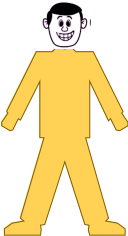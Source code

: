 <?xml version="1.0" encoding="UTF-8"?>
<dia:diagram xmlns:dia="http://www.lysator.liu.se/~alla/dia/">
  <dia:layer name="Background" visible="true" connectable="true" active="true">
    <dia:object type="Cisco - Man gold" version="1" id="O0">
      <dia:attribute name="obj_pos">
        <dia:point val="35.391,12.55"/>
      </dia:attribute>
      <dia:attribute name="obj_bb">
        <dia:rectangle val="35.39,12.549;41.737,23.908"/>
      </dia:attribute>
      <dia:attribute name="meta">
        <dia:composite type="dict"/>
      </dia:attribute>
      <dia:attribute name="elem_corner">
        <dia:point val="35.391,12.55"/>
      </dia:attribute>
      <dia:attribute name="elem_width">
        <dia:real val="6.345"/>
      </dia:attribute>
      <dia:attribute name="elem_height">
        <dia:real val="11.357"/>
      </dia:attribute>
      <dia:attribute name="line_width">
        <dia:real val="0.1"/>
      </dia:attribute>
      <dia:attribute name="line_colour">
        <dia:color val="#000000ff"/>
      </dia:attribute>
      <dia:attribute name="fill_colour">
        <dia:color val="#ffffffff"/>
      </dia:attribute>
      <dia:attribute name="show_background">
        <dia:boolean val="true"/>
      </dia:attribute>
      <dia:attribute name="line_style">
        <dia:enum val="0"/>
        <dia:real val="1"/>
      </dia:attribute>
      <dia:attribute name="flip_horizontal">
        <dia:boolean val="false"/>
      </dia:attribute>
      <dia:attribute name="flip_vertical">
        <dia:boolean val="false"/>
      </dia:attribute>
      <dia:attribute name="subscale">
        <dia:real val="1"/>
      </dia:attribute>
    </dia:object>
    <dia:object type="Standard - Image" version="0" id="O1">
      <dia:attribute name="obj_pos">
        <dia:point val="37.35,12.2"/>
      </dia:attribute>
      <dia:attribute name="obj_bb">
        <dia:rectangle val="37.35,12.2;39.876,14.6"/>
      </dia:attribute>
      <dia:attribute name="elem_corner">
        <dia:point val="37.35,12.2"/>
      </dia:attribute>
      <dia:attribute name="elem_width">
        <dia:real val="2.526"/>
      </dia:attribute>
      <dia:attribute name="elem_height">
        <dia:real val="2.4"/>
      </dia:attribute>
      <dia:attribute name="draw_border">
        <dia:boolean val="false"/>
      </dia:attribute>
      <dia:attribute name="keep_aspect">
        <dia:boolean val="true"/>
      </dia:attribute>
      <dia:attribute name="file">
        <dia:string>##</dia:string>
      </dia:attribute>
      <dia:attribute name="inline_data">
        <dia:boolean val="true"/>
      </dia:attribute>
      <dia:attribute name="pixbuf">
        <dia:composite type="pixbuf">
          <dia:attribute name="data">
            <dia:data>iVBORw0KGgoAAAANSUhEUgAAAQQAAAD3CAYAAAD7eSoJAAAABHNCSVQICAgIfAhkiAAAIABJREFU
eJzsvflzG3l6p/nkDSTugwDvQ5RKZ13d7mPGY683ZtcTXkeMIyb2/9xwOGz3OmzHdnXXoWqpJJUO
ihTvCyDuK5F35v6QIFVVra6SqkmRVOFRICBCIvlNIPOT7/c9hTAMQ8aMGTMGEM97AWPGjLk4jAVh
zJgxJ4wFYcyYMSeMBWHMmDEnyOe9gDFvQPiK59dxCb/q/wiv8ZrwJ57HvLOMBeGyEX7n4b/i31/1
Pd/kVRe+8J3Xv/vaWAx+EowF4bwJokdoB4R2gGXZWLaFbdnYto1pmt94dnAdB9d1cRwX13FxbBvf
DwiCgDAICIKQIBx9HYaEQUgYhnAcXRYERFFAFEVEUUKSJCRJRBw9S7KMLEmomoqqqifPiqqgqiqx
WAxN01A1DVVVUBUNVVPRYhqCKoBKJB7jzeilZCwI500AeBAaAUHPZ9gx6Pa6dDtd+r0+rXaLbrdL
q92m3+9jGAbmcMjAMBgOh/T7fVzXxfM9fM/H930838PzPIIgIPADgjAgDCJBEAQBSZaQZRlFji5y
RVFOHpqmoWkqqWSKZDJJMpkkkUhEj2SSbDZLOp0mlU6RSCRIJVIkU0nUnIqQEKIzaiwGlxZhnJh0
RoSAC6Eb4lsejulgmmZ0p3dsbMvGsm2GgyHmwKDf6jNoD2g2m7Tabbr9Ln2jR9fuMbAHWLZ9Yh14
nofrurieh+s4+EFAGEbWQRgEBGFIOBKBMAyj3UX4UhAE4dhCEJHEyDo4+XpkKaiKiqKoqKqCrCgo
soKmqiS1FAktQTqeJqEnSCYSpDMZ8oU8ejqOntUjUYnHIgtC1dBUNbIqVDWyLBQFVYusDlGTQCMS
ke9uW8a8dcYWwlkQRhdg6IYEAx+razFo92k2W7TbbQZGn16vx8AwaLfbdNptGo0GzWaTRrNJq9Wi
N+zRt/oMGGBhn/cRASAiEidOXIyTUlLoMR1d18lmsxQKBbKZDLlcjmQyQTKZIh6PR5aFrpNMpkgm
kqRSkWWRTCXRkwnUtIooiNFWQwIhFMaicI6MLYSzIITACzBrQ7qHHSoHFbY3t9nc3GRrb5uj/hHd
YQ/Xi3wAtm1jWda3nh3PwfVdXDz8P/Icng8CAhISMjKKpCBLMrIsn/gW1JEloMgyiqIgjbYlmqyS
iqcoZ8pMTUxRLpeZmpqiPFmmPF2mOFlEzaiQEBBEYbzlOEfGgvBjOAn7hRCA5/mRCe+6uK6D63jY
pk33oENtt8b29harq6usPl9lbfcFh/1D+s7gXA/hbSIjkVSSTGenmSvPMTM9w/z8PDOzMyzMzzM7
M0O8oCOmZGRVQlIkZFlBlqNnSYp8HpIkgjgSDRhbEmfAWBB+DCGRM9AJwYBGrcHe3h6Hh4fs7e1y
UDlk72CfntmjZ3QZDAb0etE2oW/0GHomXuCd91G8NQQEZFFGV+LosQS6HkdPJNDjOonE6GtVJ6bE
yGfzZNNZJicnKU5MUC6VKBaLTEyUSGVTyEkZURNBYmxJnAFjQXgdRjH/MAjxXR/P9XAtB6fv4jRt
drZ2ePL0CZvbm7zYXGN7d4etvW0MDCys8179pSCGRpw4E9kJCrkCs7OzTE1OMT8zz+zUDIuLS0xM
TaAXEqgpFSWujKIl0ihkKr3cboydkz+asSC8DqPQoGd6DJsG3WaXo6MjatUah7uHrL1Y46uvH1Dv
1WkM6wzNIYY5xMcnIDjv1V8KREQkJFRFRVVU4rE48VicUnyCUrrEtavXmJ2bpTxdplAskC/mSadT
pFNp9GQUEhXjIsSJrAfpvI/ocjIWhO9j9M6Efohv+AyaA3ZWttnd2WVjZ4PD6iGHhxV29rZZXV9j
4A8wMc93ze8QAgJpUmS0DHNzc5TLZUqlEvlcnnw+TyGbZyI3QalUYmp6hmQhQWIiEgYpPlaEH8NY
EL6Pka8gcALMusn++h7/+s+/4d6jezzZfUKr1xrlFFgMTXNsEZwBEhKyIKPFtMh6UBVkWUFRZHJ6
nrnMLNevXufjjz7mytUrXLt+FW0iRmwift5Lv5SM8xC+y8hfYPZNzL5Jq9Gi3WxxuFtha32TT+9/
ysr6c7bqWwyd4Xmv9p3Hx8cPfWzT5rvGV1I5oqk3aRttWmabtf01nm8ukJssUJgukEomSaXSJJIJ
EkkdOa4gq6NTfuxjeCVjC+G7jGoLKmuHVNYrPHjwgMcrj/nD83tsV7YwjCGWY+F4DuO37nwRBRFZ
kE9SrlU18j8slZa4Nn2NK1eu8N5711hcXGR2aY70dJp4Lj52On4PYwvhGDd6GH0Do2/w9KunPHu4
wsNnD1jZes764TqNXuO8VznmGwRhgBM6OLaDYRsnr9sDm26ry0HzgN2jXW7sX+dG/QYzV2cozZaI
63G0eAxZlREVMboKxgIBjC2Elwyix8HOPgf7B/zrv/wrn/z+d6w31qn0Kvi+TxCO/QOXAVEQEYWo
LiOlp3h//g4/v/Ez3n//fa7fuE65XCZXKpDI6sgpBWKMoxIjxhbCaItQq9aorlf56tF9Hj59yNNn
z9isbdIetnE997xXOeYNCMKowtMLPEIjZLO6hRe47HX2ebL5lOnCNFeuXGH5vWUmFyfJTGaR4/LL
HIafMGNBCAAXDnYOuPv7u/zjf/4jv/n8N+e9qjGnhOM57NR32KnvwFNIa2nm0rP86oNf8Td/8zf8
TPgZeiqBrMhRgdVPnJ+eIIw2SL7l4Q5cKrtR4dEXX97l7r27rO+tn+/6xpwptmdTM+o82HxAO2iz
VlnjxpObLCzOR4VWpSK5Qj4Sh5+gQPzkfAhhEBUkWS2TQWXAvc/v8dtP/j9+9/D33HtxH8dzznuJ
Y94iS6Ul7szf4Wcf/Iz3b9/h1vu3uHrjKmJGQkyIIEQ9JICfxHbiJ2chBE6A23M42j5i6/kWf3j0
B+6ufMlObQf/J1RwNCaiNWixsv8My7M4PDykN+jh+R6lmRK5Ug4pISPFpJ+Mf+HdF4Tw2393DJvW
Xov1xy+49+Aenz/4nK9ePKBn9M5tiWPOj+6wS3fYpdFosrm6gePZeL7LjfdusLR0hdRUGr2gI8Wj
rlLvOu++IBwzch62qm3+8OU9Pv/8M756/hVruy+w7HFF4k8d0x/SIODL1S/Z6+3x0cZH3F6+xZ2P
7rB4fYn0TJpY5t1Ph37nBSEkBA/coYvRMthY2eCzzz/lt198wvOD5/SGY8tgDNihg+05dPd6rOw9
p1atsbe9x8AYYA6GLHhLFGcniMVjUURC4p3cQrzzgoAPoeHTP+yy8mSFTz/7Pfee3WPzaBPTHlcm
jnk1B80DhrbJ0B6yu7vLr7v/hVt3bjG3MEeqkAadd/LqeQcPacTIdxB4AcOWwf7GPnfv3uV3X/yO
la3n4zTkMd9L2+jQNXoYPYNKpYrl2fRaPcJfhcwtz6NP6u9kMtO7KwgAIXiOR73eYHV9jbtPvuTB
i4d0Bp3zXtmYS0BAQMfp4LZc7C8tjhpHxDQNURaZ1xeQZfnlYJp3hHdWEIIgwGgPqO3WeHjvEZ99
8RlPXzyj2qqe99LGXCJs38YxHYwDA8Maksqm6Jhd/sL+BXPLcxQXiyiact7LPDXeXUHwAxr7DVb+
8Izf/ecnfPLZJ1S7YzEY8+aEhLi4VHtV/t8v/o2dox2M3oBfDH9JqvyLsSBcWI5zDlzweh7bq9t8
+fmXfL3yNVvVLYbj9mZjfiQBAZZrcVg/xPNcFEHBEVyKsxPMzs6QzmQQVTGaQnWJebcEASJRsMBv
+2yvbXPvwX22azv0GYzbm405FVq9Np8/+QJRFbm5fBPVUkkupRCzY0G4WLiAA916l8OtA9a2X/D8
YJWm0bww04/GXH4836Nn9FjbXOOf//WfadVbiKFIcbFINpM97+X9WbxbguABBnSO2mxtb7F5uMlu
e5cgGFsGY06fg+oh//zv/4JpWszNzCGmBbJLY0G4MAwHQwaHA+794T7/8R//zov1NfxgbBmMORsc
36Hjd9jY2+D3n/4eB5dcIU8sEyOeuZy9G98tQTCG1Co1Htx/wG9+8xtafvu8lzTmHSYgwMbmoHbA
F3fvkk5muHPtDtm5LPFU/FImLb0bguBFj26jy/r6OvvNfZp+CyscFy2NOXs6ZofVo1Um1ydZvLfI
LeEWuelcdHVdsgLJS7bcVxP6IYEZ0G102N7eotqq0gt6OOG42cmYs8ewDfZae6zurPLo0SOOKkfg
8+3S+0vCOyEIztCmW22zt7XHkydPqNVq572kMT9BDisHfPLFJ+zs70QvXEJBeCe2DNbQolFpsL+7
z4vNF7TazfNe0pifIM1OE7Njclg9xDIsZF1GluTIj3BJbr2XZJnfT6vd5smTpzxZf8Lzo+c0jHEl
45i3j4PLAINqtcLG1+t09trRvI9L1MX/clsIozmM3U6XtbU1tve2qQ3q572qMT9RAgIcHOqNBttr
2yiiQiadRZIkRO1y3Hsvxyr/FCHgQ7vZ5tmzFSrVynmvaMwYGo0Gq6urHO4f0u/0cezL49y+nIIw
sgxCL4ou9NpdNg82aXTGvoMx50+n02FnZ4d6rY7RH+C6l2fPcDkFASCA0A7wuy6dVofN5iZ1Y7xd
GHP+dLtddvf2qNVq9Pt9XOfyWAiXyocQeAGO4TDsD+m02rSOWhztHHH/4X06ww6Of3ne+DHvHul4
inwqz8LUAvNz8xSLRXRdj5qyXhIuz0oBz/boHXQ52Njn68eP+frJIz6/f5e92i6WNc5KHHO+TOWn
+YurP+P2zdt8+MHHXL26zPT0NFLi8lxmF3ulI6dh4AbYQ4t2rc3qg1WeP3vOvcf3eL6xyurOKgN7
3OtgzPkRV+Jk4hluXbnJX//Xv2bxvUWu3FimUCygZtVLNSPyYgsCgAPBwKdf6bP/Yo9Pf/spXz76
A/fW79HoNfA8L5q9MGbMOZGJZ3ivdI1fvf8r/u7v/o7UbIrkTDqa9HTJCpwutCAEfkC31qW+W+fR
/Yc8ffqEe4/vs76/TmfQwfUuj/d2zLvL0BlS6VaotqrU63XkgkJWzo/Ln0+bIAioHdZYefCMf/x/
/pG7D+5SMasYvnHeSxsz5oSe1aNn9VjdW2XtxRrqhMZUOB394yUThIsXdgyBAMy2SWunxbNHT7l7
70s2q1u0nBZOMI4kjDk7YkKMnJglRgzxDS+Po9oR9+7f53D78NKlLB9z8SyEkSAYdYPaRjRT4dO7
n7JeXafljBuejDl9BECSokKkglKgqORpeR16Xg/TNV87nF2tVrn75V1u3r6J3/cRBCHqxHz8Sy4B
F08QfMCFykGFJ0+f8HznOVuNLQx7vE0Yc/rISCgoLEwusLxwhRuLN7g6d5XDxiGHjUPuPvyStZ0X
eHg/GMnq2X2229tUmhXajRa6mECP6dFgWOntHM+fy4UThNALwYadrR3u3b/HyvYK++39817WmHcE
URBRZQVV0VBVlYSsk5AS/Pzmz/nVz37Jz3/+c+7cucPe7h6bm5v0On0qh1X6Xv8HG+4MnAEDZ8B+
/YDKQYWSXCaW1BBiIoJ0OUyECycIgRsQGAHrG+t8dv8zjhpH572kMe8QCS3BTG6axZlF5ubnmS5N
UcgUWFxYYH5hgfJsGa0Yo+SXIISlmUVmizPsdHZxzNfbOtRrNVZWVgjEkFQ6iZJTUdTLMd3p4ghC
AIRgD2yG9SGb25t8/eJrHE7fiSgiInBcIxWO8xjeYQQENFlFU2JoMY2p/BS35m7y4a0PuXX7NgtL
80xMFEnnMsRTOmI8GraSE3IoksLC3AJzk3M0rCYd8/WGBFeqFR4+fEg8rjNZLpOKpVBSY0F4M3zA
gXa9zcHmAc1uEwfn1AesSEioqIgI+Ph4eHjjIS7vLLIkM5EsMVucYXp6huWlZd5bvMbVa1eZuzJH
tpwjltRQYiqCIpw0RhV0ETmjkCvlKZfLxKqx1/6d1WqVR4++ZrI8yfK1KyhFBZ3E2R3kKXJhBMGz
PbyeR2W3wrNnz6g363h4p/bzZUkmHU+TT+YoporocR1BBtO16Jt9jKGBaVoMzSGWZY1kYiwUl5GE
liAVT5JKpSnmCixNLnF17iqzC3MsLC4wMz1NabpEZiKLmhylFn8nwijERMSURG4iz+TkJPG11xeE
RqfJmrvKjf3r1Go10vMZ8qd7iGfGhREEe2hj1Afsbe/x7NkzWq3Wqf58XdO5On2V96/e4ca1G8zO
zJBMJWh32+wfHLCzu8PBwSF7+3scVisMGGCOh8NeSsqZEtdn3uP69Rvcun2LhaUFZuZniGd19LRO
PBYnFteQNTm6Al7l7xNBlEXSmVRUk6C9/tBGMzBpeW3qvTqNZoNZa/bUju2suTCCYBpD6tU6m5sb
PHr2iHrrdHsbSIJITIpRTBe5tniVm7dvMDE1gdE3qOxX2d3Z5eDggL2DfQ4rh3S9LgN/gOt6eJ6L
47g4roNlmli2jWVZ2K6N5VljS+KckAWZmBQjqSfIZLMkdJ1EMsl709e4tXiT6zeuc/32DYpzE2Qn
s6Dw+me8AIIkkM5kKJfKTOUnKSaL9MzeD+YleHgM/SHNbouj6hHDwTCaHSJyEVMBv8WFEYShMaRW
q7G1v8XTzad07e6p/nzX8+h2OrSaTYbmkFACOaNSzCZIJdNMTU7R7/fpD/oMBgP6wz6GOaA/GGAY
Bt1ej06nS612RLPZpF6v0xy0qAd1wiAcV1ueA5qoUVALLE4ucP1GZPXNz88zVZpkenKG3ESeXDmL
knn1tuCHEASBZDLJRKHEUmmJo2KN9aP114o2BEFAv9ejXqtj9s0oa1F58zW8bS6OIJgmjUaDertO
Y9A4Vf8BgOd5dPtdWp025nCIF3oImkAsESMW19CLCQpuAdd1cT0P27awbRtzaGKaFoOeQb/Tp16t
0aw1qB4dUe/UqXarDEwD0xpiOTa2FX2fZdvYro3t2/j4Y8E4BWRRJqWlSMaTpNNpSpkJ5gvzLF9Z
5vbt25Rny5TnyiSTSVKpFGpcRdFHYvAjEoNEUSSZSlIul7l25RrNdpNKv/Ja0YYwDOn2ulQrVfqN
Pt7ARUxJiPLFVoQLIwiWZdFpdxiYAxycUw8F+r7PYDigN+hiWha+7xOKIcQATUAOZaRQQg01wjBS
+DAMCYKAwA8IhgHuwKFf79Nrdak3GrRaTWrNOu12m1arSbvTodVq0ul0abVatIcdOn4HG3ssCKeA
KqmUk2XmJmZZWlpiYX6Bq0tXWVhcYPnqVWKFGHJBRhIlRElEFIQ/y0wXBIFEIsFEscjS0hLVZpV7
G/fhNVp3BkFAvz+gXqvTb/Zxeg6qpiLGxoLwWtiWRbvTZmiaZ5IX4ONjBEN6bh/TMXFdlzAMYZRB
JiD86XTzANAhSPnoaZ3MVIa8UWA4HDIwDIaGwWAwGH09YGhErxuGgTEwGFoGQ2uIaVqY5pDh0MQw
ov9vGEOG5jD6d9vExflJh0ETsk5CSZDNZsmkM2Rz0XMmmyWbzjKRn6BYKDBRmqBQKDAxMUEunyNX
yCHFJdBPcTECKEmFZCnF/JUFqs0quv56vyAMQ7pml8POIUfNIzqtNtlUDjmpXOiy6IsjCI5Dr9fD
ts+mFVpAgIWFEQ6xXAvXcwnC1xQeAVBAkEU0PYYaaqTCFEEQEobffAQvXwtCQiPE67sM2gO6rQ6t
Vpt6vU690eDoqEqtVuPo6Ih6o0GtVaPpNBiE4U9aEJJKikm9zPLsMgsL81y9epWFhUWuLC1RnJpA
zWvIuoSojqwA8eXj1C8yASRdIibEmJqbYrY6Rzwef61vDQjo2T2q/SNq7Rrtdpv4ZAI9TFxYMYCL
IAhB9LCGJq1Wi+Hw7EJ9ISFB4OO6btRp6U0EgciEjL6MZnN977Y0ZGRVBOgZnXQhTbE3wfT0NP1+
n06nQ6/bo93p0Ov16PQ70XbGNbF8C8/z8Hwf3/cJfB/P83A9D8e2cVwX27ZPHq7rfvvhOdi+M0q6
+uGinNNCQEBCREJCRkaVNWKKhqppaFpUOxAb/T0Wi528Jisymhr9vZAsUEgWmJqcpDRRojRdplAq
ki/nSWR1RF2KEojeQiciAQEkkFSJVCZFJpNBVVQEhNeyYn18TNekVq9xeFghO5MnVxpNhb6gxU7n
LwijvonW0KbT7mBZZxv7D8IwutjeRBB+DAKgRrHsWCxOLBknm8sRWAGe4+E4Do7jvHRCWlYUyrRs
HNvGsmxsx8FxbFzHwbJtTNOk3+8zMAx6vR79fp9et8twOGRomtHz0MCwDPp+HxOLgOCtpWeLiJEQ
oBITYqSUFBk9QyqVIp1Ok0wmyWQypNNpstks6VSKZCpJPB4nlUqRTETOwuTo73pCJ5aMoSRUSPDS
Ofi27rAj016UReKJOIlUAkVWEBFfK9QcEuJ4Ds1Wk2qlytLgShR+vKBiABdBEDzABLtv0+31sCz7
bH9fGBKEPmEQwFkKwjEC0QmgRc9CTEAKJDRfRfZlNF/F9308y8e3Pbyhi2e6o/wH72Q74hPghwGO
6+C6Lo7pYJkWxqCPaVpYlnniozDMIcZwgOXbWK6J63m4vkcwsjjCMMD3A4IgwPd9/MCPHKdBQBBG
z4R8SzAFQUAQBURRQhRFJElEFCUkSUSRZRRFRVVUNEVFkzXiSpykniSdTJNMJUkmUyT0BHpKR0tq
aEkNVY+KfmRFRlVUFEVBVVUUVUVVFGRZQVSl6Cw9z5DdaMsox2UKiQLFWJGW08INfrgDiu/7tNtt
akc1zIF54cfEn58gjN6U0AvBBMdwGPQH2M7ZCkJItL8PwrdU0nQsCBKgHpvV0R8lWhAAgRUQmpHP
wTdcPM8nCAIkSUKSZWRNPtk3C4IAPniOh2WakUUxCpNapoU5shbs0euO4+LYDq7n4rkeQfByC+J5
kfj4nhcJk+/j+17kAzkWBEFAFAQEUUSW5W89FEVG0zTicZ2YphGLx9DUaEuQSCRIpVLoCZ1EIkEs
FkfVVYS4iBAXfnQ48K0zEgRFU8jreXLxHH2v/9qC0O11aTaa2EN7LAh/khDwwLd83KGLOTQZGgau
c/Z9p4KLVOHoA17UMs5oDKgd1mgc1bGsyDdwvN/O5CJP+8REET2lQ0JASkrE/BhKoBDz49Hd3vfx
PB/Pc/FHFkDg+/hBQBgE3winHjtBX752HGaN/s5LC0oY+U++IQwnz6KIJEnIkjQSLwlJlJCkSCwU
RYnEQ1GQJQlBFl/uoS92BO4lo3HusiaTL+bJF/IcWoe8TqqM7/t0uz2azbEgfD8B4IPv+jhWlBJs
WibeW+mkfH5xn8AP8F0f13EjH8LQxjZsOtUO7Wqbvd1dDg4PMIcmtm0Tj8fRdf0kxDY3O0e6mEHO
SCi6ihaPnHFaKhZ53U8r8WU0P5MAwiDE8z08P/J9uG5kafiBhxf43xLX6FtCEHyQIBTBFwMCISSU
FBQZREkE8QK72l+FCIomk8tlyWWzyEevd+kEQYBhGHS6XRzLIfRDCI8d0xePc/ch+L6PbVtYroUd
2mcechMEIbqTSSLCOXwmztChc9hhb3OPra0tVjdWWd9Zp91tY5nmSV6C7/kEgX+yZdA0jZimoesJ
EjGdlJZiujzNe9ffY3n5Kjdv3kAv6GiF16/Key1M8AyPVrNFrVZjc3OTw4MDKpUKzX6L9jBqfBs5
2aJsjqSYICWnyGazFAoFisUi01NTzM7NMTlVRs8moypDhcuxZYDIQlAV8oUC+UIBRX69/gZBEGDa
JsbQwHUdwiBECC+mGMB5CsLoJh0EAY7r4vgOdnj6/Q/+6NcKwolD7K1YCaM77bFl0K132Vnd4fGD
x3z95Gu+evYVzzaf0bN6r33sKipZMcOV2Su0qx3CIcwWZpBj8ukJQhD5d+yuTb/eZ3dzl43NDR58
/RUbWxvs7u5S79SpG3XsIBJyYfQnJabIKhkK+QKlconJ8iRXlpa4db2H+55DabZMupxBTatImnSh
E3VOEEBWZbLZLLlsDlV+vfBjQIDt2ZiOied5o23YxT3Y87UQBAjCAM91cXwX560JwrGF8JYEwQXf
8Ok1e2w92+KzTz7j7v27PNt5xmHzkIHzZqPoPDw6QZfDXoX05gsmJyfp9nrEbZ3Uaa3bBn/gU92r
srO5w1f3v+LJ8yc82njIYaOCaZrYro0TOCdrPw5vGoGB4zp0Wl32jQO0Q40nOyW2drY53P+IG7du
cvXWMpOLU8SzeuRcvLjXyAmKopDP5SnkCiSUBCrqD6bZh4TY2JgMcUOHMAhGFsLFPOBzF4QwDCPn
V/B2kmgExFHoTHorW4YwCPFMj169x+bqJg/vPeT+o/s8fvGY3ebuH3WTjskxYkosStxRNWRFPllr
EATYtoPvewRBgB7XT0KHQRiejrNq9DOsgRW1snuxyZMnT/jq8VesbKywfrRBd/j9lageHl7gYdom
2EAPOr02rulhWzb9QR/Xc5FkmQmxhJbREBXx4loKozVJkkQqnSKXyZFSU8TEGG7g/qAgeHjRzS70
I4ctF/Mw4QJsGaLswSjGHpxxVaCIiCREHnFREnkbihD4AWbXZH99n9/+52/57We/ZWVvhUqrguX+
cZp2PlFgJjMTdfWZKJFMR4k7giji2A71Wo3BYBBFIBSNdDJNuRxV+KnaKUwVHW1xus0uhxuH3PvD
Pb74wxc823vGQesA0/lxiWNDx2S9uk5n0GZ7Z5tWu40sy0iyxIRaQhXV8749/SCSLJFOpylk8+ST
eVJaiqE1JAi//5yNWvX5+GF0ngsXOMxwAT6CkaF5xnkBIiIxMUZC1ompMRRFiarhzogwDMEFt+9S
P6zz4sULnqw+YWVrhWqvytAZAqDJMRKqTjqVJpVKsTR5hYWJBWZnZiiVSqTSaeLxOKIo4jgOtaMj
+v0BjusgigKaqjG/OE8qm0KNnd6YYXGUc6DrOplMhsKgQCiF0UU8CjGe1BCERMlOQTBKs/ZxXScq
4jINTHeI7TsYtoHnelgDi0QiQSaTQVJlYsk4GSmDlJDezjbuRyKJEslqDeD4AAAgAElEQVREgkw6
Sy6VJRFPIDoir7PLDYnCuSfRmwvKuQtCFO4++3dIFmTScpqclicZT6GpWnQynxUhMAS7brO1tsWD
rx/wdPspe+09vOBlADsTTzOfm+f61Rtcu3aVxYUlZqdnyedzZNIZYvE4qqoiSiKe59PrdDFNE8cb
eawFyJfyZEsZ5MQpfJwjyy2VTiFOi3z88cdkMhlmN2Zpd9okEgnisTjxeDzKLlSVaNvnedijVOzh
KLV6f3+f7YNdDvuH2GZUM+wEDk2nxePNx3RaHcIgZGZyhrgeI6bHL2w4DqItQzKZJJfLks/nSSWT
iP3XE4SIC64GXABBAN7KXUGWZFJ6kmw6Q1JPoKoqgnB2ghAGIUbPoHpQZX1tndUXqzTajZP2W7qm
k0vkuHP1fX5+82dcu3GN2aVZihNFcrk8uh4nFou9TOgRRYIgIJbTcF038iOEIYQh8WQcOSW/HBv2
5zD6KOSEjD6hM8ccelGnuFBkOBwSi8VQVTVKMZajpKPID+TjuS6u42JZFkbfYH9rn431Ddb21nhx
sE6z12BgGXihR8fsEnghWwdb7O/tkSml0TKxKMX7QpyVf4woiai6hp5KkM6k0ROJs72pnAPn/tYL
gvDyMfpzFpsH+Xj/l8+TSqeIxc7WQgiCgFa7xebmJk+fPmVlZYXO4GWnnWwiy625W/ztX/6f/P3/
9fdMXp1Em9CQ5OjiF4RRVP8bYikhIodRO++Ql05EQRz9v1PUVSkpISUkZkozTAVT3PRvEobhyWcF
fyzkx5Ze6Id4lkdt84itJ5vcu3+PxH2dB5sPGViRE9UKLBzbYa+1x8bWBqWZEoXJIpIkXYCz8tUI
koCaUNGzOplclmQyORaEU2NkPQkhiIKAJERls2dlMkqyTDqdHpl6KTTt7AWhXq+zsbnBbm2XulHH
8iw0SSMdS3Pnyh3++1/+d375X39J+UqZZCGJGBcRfiCD722Z1MfrkKTjuos3GDQSQKAGFKeL4EMo
QUyPkZ3I8fWLr9k63KbT7xAQUG82ePr0KcVikXw+T24uTyJ2MWcYCIIAGigJhVQ6qsZ8nXMous29
hXrtU+B8tTgAIRQQhcj7LyG+dmnpm6LICtlsjmJxgnQ6jabFzlQQfN+nWq3ybPUZW0db1K2oi3Q2
lmUmM8Mvbv2C//UP/4urH1yFDOf9SZwuIoiKSLqUIZFKUiqVWJpbZGl+iVwqx2Bo0OlH1lK9VuP+
/fsUMgWmS9PISZlE+WIKAhIQBzkpk86mSSZez0IQEZEQIzG/qKHVEadyGgZWgD/0o4Yfx12B6vVv
9R04TgiKxWJRE8xkikQ8AU6IPbBxHRfh+E07A2QlykOfmJggnc0Qi0e5/2dFGIb0jrvumi9DdYlk
guXlZZauLREvxiHO5SnyeVMkEFQBNa2Sncqx7F7lqFnn6eozmvUmfadH3x6w19lj+2iHvf098lcK
TDJ13iv/XkRJRNNiaJr6g/4vERFd1EnLaWJyDFywGxZ9a0Cz2aTT6dDv9yNHsePg+R6BH6AoCoqi
kMvlyOayTE5Oks1lUVMqkiqdfoOYkcX+ZoLwqq19CN7Qw6yaVLYrrK2tsbq2yvPVlVHTD5swDBAE
EUVRyGQyTE5OMj01TalUIp1Ko2kqlmWdqQNWURTy+QLlyTKZfJaYHj/TPPogCOh2u1SPqgyHQwRB
QBZlCrkCN2/cZPnGMvFS/HR7AJ4m3/wsvnviffdzetWJOSr7FjURVdTIKQqJRJJet8/D+w/Y393H
6donE5O3j7bZ2dtlsbt0qodxFkiiRCweQ9W0H9ziiYKILumk5DSKoOBaHkbDYHd/l7W1NbZ2tqlW
q7TbbQaDqPzfdV30uI6u6ywuLrKwuMDHH33M4vIi2ZksWkZDUISXv/sUhCEMQvB+rIUw6nJ0/GhV
W6x/vc7Tx0+4f/8++4199hp7ozJcb/QNkYWg1TQSBwlK+RKzhVmmSlMUiwWOGkeYvnlmqcuKLJPN
ZsgVc6hpNeq2fJZRxzDEcRzMoYnruSRiCa5MXeEXt37BjWs3KJfLaOrrTwO6tIyEQYgJyIJMbjbH
9dvX2a8f0Hvew+5Grd4cx6Hf72HbZ9wg5xQQRAFFje7grxMhEwQBz/VoNptsbG6ebCUfPn3IXnWP
7qA76lvhRFmnQTDqNaGw09mhtF+iO+jyfut9rlvXKc+W0Ys6ckw+NSvBH0ajFH+UIIR+CDZ4lodj
OOys7/D53c/46quvuHv3Lm0vaj8ujrYAx3snP3xZKpuL55jNzLIwNc/MzDR7lT3M4OwEQR75EPLF
fCQIGmduqgd+gOd7EEAqnuLWlVv88v1fngiCqp5eItGFRoo89LImk5vJcfPOLY6OatRbdQI/YOgP
USQFz4v6OVx0RFFEVVRkWX6tLa6PT9/qs76zgeXb7Ozs8PXK13z19CuOuke4RCX/IlF9jSiIeKEX
ZUAeQDKexDIseu0eoR/iOz7T8jR6VkeK/ZnJXKOtwrAzpLvb+fGC4Bs+zWqTna0dPv3yU/7l9//K
weEBTa+JHdgICMSIESeOLMsEYkDf62MFUbru0Bly2Duk7/fZbm/TGrSji+eMkCQJXY+TSOjIinTm
YiAIAolkgmK+SN/tI2syM5MzLCwsUJwooif1M/VhXFTi8TgzMzN8cOcD/MBnbneOZrvJe0vvsbiw
SDabPe8l/iACwknH5x/SAz/0GXgDNhobuJ+5JBIJ+v0+jXaDttnGwyMkREMjTpyYEuV5tO02fbcP
gO3aPN97ztAZYpgGtXqNX/q/ZHp5msx0Bln9M1yBAeDBwe4BX3/26A0FYXTwvutjtA12N3f59LNP
+eTeJ3z+9ecn7c8SsQR5vUBWzpJVMqiqRiD41K0GXbuL6zrYjoNhDegMO/j1s70ryIxmAMajUJH0
FgRBlEQKhQJLi0uEcoiiKVy7co2FpQVypRyxROzVG7bR/tyzPbxRX8VjMxKi/askSyiKgiRLiMoP
hyp/FK/6kaOtYuAH0dp8D9d1j3eEJ92Tjh1i3xqSMvp5sXiMyZlJAicgmUiyMLNAtVJlemaaa9eu
kcvnTv9YThlBFJClKIX7hyyEkBAzMDG7JpVuJfp+In+SIimkE2lUVSUjZ8jIGZJ6El3XOegdUBvU
GBgDLMtiv7ZPq9ti0BnQ7/VJpVJIikSimPhxgjCyDNyhg9132Fjd4Hef/u7HWQiWbVE9qvL0+VP+
7ff/xur26shXELE4ucAHV96nmJ2gkCmgKAp+6NPstai36rRaUbONeqNOx+xgYJxZUZOEREJMkJWz
6JqOrKoIbyGZRJIkZmZm+PnPfs7M7AyKqnDz+k1KkyVixxl5f+qiC8BoGPQbfXq9HgNjgGOPMhx1
nWQyST6fR8/qxAqxsxGEV+EDQ3AHLr1uj16vR7vdxvd9BEEgHoujJ3Ry+WhrhsbLmYrHFYOqRCKX
YNKbRNM08rk8zbkm+Xye6enpy2EhCAKyEvWUfFNz/bgzdVpNk0/lKRfLTExMMJGbIJ/OR92mdZ3D
+iGVeoVnz56xs7dDP+xjuzZ7rT20XY2px1PEc3Fm78wS40f0wBhZBr1Gn+pWhZUnz3j49PsshFd5
mY9LY02L/b19VtdXebT6iFq7RkBAOpGmkC7wiw9/wd/8+n8jl8+TzWaRJAk/COj3+7TaLZqNBpWD
CkcHR+zXD6j0K9Q6NVrd1g9Wjr0pkiiRT+aZzE2STCQjNX0LlrokScwszCC4Av1+H1mWWb62TKaU
QUyIf9xF+LjZqhMQOiH1vTr76/tUDis0mg0GxgCAXC5HaaLE/Pw85YUy5XgZVVdf3o3PQhtGdxPf
8bFaFp1ah8P9QyqHFXb3dnFdF1EUR5mgBRavLKKECmpaRcto3zpWSZaQUlFxlJ7UyU3kmDKmiMfj
pNNplPQbJECdE+IoYqbICpIgvVZ2rSzJpOIp8qk8hUyBqYkppkpTzEzPUC6XyefzZDIZ4vEoZb3R
aFCv18nqWVJaivXqOrV+jbbRZquyxf3H98lP5/m19euX1+r3ffbfWV7oh2CFNPcbPLn/mMdPnrC+
t/7jLATTNNk/2KdareJ4LxtkzJfm+C93fs1f/e9/zV/9H3+Fqqkoo1htOJqH4DhONES1Y2LWh6y/
WOfJ6lM+e/gZd5/exXF/eLLum6AoMqXSBLNzs+iZRGSmv4UbqiiJFGYK6Bkdz/MQBIFUMoWoi3+6
wWgAvunjdT32Nvd49PBR1LLs8JBuv0sYhpRLZWZnZun1eriBS76QRxXUlzUAZxVKDcCxHGpHNQ42
D1hdXWVzc5O11TUs20IURfL5PFOTUwzNIZqmUZwqRpEUgZfbIxFQQEyKqDEVKSMR9+PRVkNWENQL
nLUzQhAFFDkSBEVQkJB+cDixruksTy3z4fUPef/O+yzfWGZiboJULnVSH6IoSpQZKkrMODMMjSHZ
XJbpyWmCfw8w+gYGBv1hn5XNFa7sXomiMgGvd5P7pnB4IcEw4Givyv1791nfXqfvD95MEIIgwDd9
+s0++7v7HNWOcD0XTdZIqknem3+P//YX/40PPvyAxRtL35uVFVoBwSBganqKydIkpm2yf7hPvVtn
YA/eZFnfiywrlEtl5hfmSGaS0Yn5FiwEURTR0zp6+vUSDWzDxh7Y1Hfq1HfrPH/ynM2NTZqtJq7r
Rj0RBAHLsjg6OkKSJBzXwfd8JucmKc+X0dJaFEE5LY67Pdk+/W6fRqXByqMVdjZ22N3dpd1uI8kS
Wqjh+z6WZVGr11hZWWE4HPLejfe45l0jNZlCl/WXVowUCaaoRuazxuUKvwqCgCzLaLKGLulogvat
CBpEfgJd1UnraXK5HHPTc9xZusPHdz7m9ge3mX9vntRUCkX/0xaR7/oorkJSTlI7quE4Dmu1NTrD
DtV2laPGEUbLwMk5KLqCIAnff0MQeGmJ+gGu6XJUq/H4xRN2jnaxfOsNBcENsFoWvUqPo8MjWq0W
nu+R0lIs5Oa5NneN27dvM1Ga+GNz+LhNzLFAqAJiSmJifgJdi7O7t8uLlTUCPzhlQZApFApMTU8R
T8XfmoXwpgy7Q5o7Tb6+/zWPHz2mXq/T7XbJZDLMz88zNT2FLMvs7OzQaXeoVqsnxVO379zmL//q
L8nP5U9fEExw2y6VrQrra+t8+fmXHBwc4NgOuXyOO3fuIIpiNOh2MKDX67G1tcWTJ09otVqIksiS
vBQJ41sS47NGEKIogyZrpOQUcSmO6X17SLEoiBQSBZanlnn//ff54P0PWJxbZH5hnuJ0kWQ+GTm3
v+/3iAK5XI6lpSV++ctf4os+tU9rtIdRdMKyLHpHPcysiSzKCNoPCAK8DAz4AY5j0xq02Gnt0Bw2
CcLgewThmxfN6Dh916fb6NKoNqgd1eh0OgR+QDKTZH5ynoX5BeaW50nkv5OL/ortlSBGgzriuTia
pjGzMMPSzBKVToWd5s4PHNUPIyAQl+MUE0VmJ2eZnZ0hkU683VFgr4MXPXr1Hnsbezx/9pyHDx+e
DDlZWFhgdm6WpeUlZEUmmUyys73D/v4+7Vab3Z1dwiBkdnoWQRFI59IIqhCdHH8mQRBgdAxa+y2e
P37O8+fPOTw8xDRN0uk0c3NzfPzxxyiKwmAwoFarsb+/T7PZZG9vj3K5THmyjBJX0OIaiXwCLaVd
+Hz+H0IQBCQx2uLE1TiqrH5rRkMumaOcLXNr6RYf3/qY2x/d5vrN6+RyORKJBKIkMmgPsOoWru/i
+z6xWCzyH6RixJKxk1kY8XSc/HSeG7dv0B12+e3XvwWi6IVlWjQqDcqFMslEMhLbP2Vsfef99n0P
07QwTIO+PcD2ogjhG1kInuvR6XSo1+u0220Mwxj19oszOTlJabJMbjKPmPzGbeD7fC0CEBMQVYnk
RJLJyTLJneSbLOlP/2hBIK2kmU5OMVeeZWp6Cj0Zv5iCMIR+o8/e3h67u7vs7+9z/fp1yuUyS0tL
XFm+wuzyLLIiE3gBsihjWzbdbpdKpUI6nWZ7e5tUOsXc5BxiRjwVQQjDkE67w+7uLs+ePWN9fR3X
dUmlUszOzrK8vMy1a9dQVZXhcEgyGX12Ozs7BEFAp9Nhd2eXZDJJMpFkSp5C07WL9xn8CAQx2jao
qvoy2jA618vZMh9d+Yhf/eJX/OrXv2LmvRkmZieQRRnP9DCaBq16i3qzjjGIGtIeO4sLC4UoJA1R
KFcXiRFjZn6G+dr8t6ZPW7YVWZKtLlPlKaTY6zuQjscfOI7zrQZFrxdlGH3tui7tVptGs0F3GE0q
DsKAWCxGsVgkXUijpBS+VSn7XUvjO01jBDEyc5SYSiKZQNVOZz8pCiKFXIGl+SWmFqbJTmdRE+rF
ORFHU6+H3SH9oz4Huwfs7+3TbrdxHIfJyUne/+B9lq4vMT0/TSaXQZRE5m/MI+syoRhiOzabm5uR
mb65hR7XSSVSFK4UKKaL0e950+M9/nxcCIYBjaMGW9tbPN14SqVW4YPrH3Bt+RrL7y2zsLhAtpRF
VmViQRRK1TQtmmzd6yHLMgcHB1GEIvSJpWNki9lLv2046dwxshS+W/F489ZN/uHv/4Glq0ssXl0k
VUih6RrBMKDX7LHxfIOVlRVebL2g1W3heA5LM0u8t/QeH0ofkp/Kgzwqt5ZBikukiimyxSyK9vLi
sqwo/N9sNLFNGyEpICO/eot+zCis7Tv+yTCg4xwXeBMLYfRDut0u7W6bgT3ADmxCwiixIpuJ9ujx
Vyzi2JkxWsy3FhxGq5AkCVXTkKXTcZOLokghn2d+cZ7i3AR6KRk5XS4Ko1F2RtfgcO+Qg70DqpUq
hmEgimKUzffBBxSXiqRLacQgOunKS2Vi6RhiINJpdfjqq69wHIfdvV1i8RixeIzr6esUrxR//LpC
wIZgENCqtdjd3+XF3gv6Zp+/nf1bPvr4I65/cJ1sPhID1Ci/oKyVyek5+v0+hmGwu7NLpVKh3+vj
hR7LN5Yji+gCj0N/U44b+3yTm3du8j//7/+JlJCQ9ch6CO0Q13BpHbZYebLCJ59/wpdPvqTaruKG
Lh9e+5Beq0dpvsStn936VhhZkAViqRjxTBxJfvnGWZZ1Yq1bloXiKd8WBHi1IPjguT6WZb+BhfBd
RsNGbMvGtMyTaT0hYVS0pGkoyjdi/CHggG96DHoDWs029VqNZqPF0BjiOlE/+0QqSTaXYXt1m4O9
ffr9/msv6fsQRZFUKsXExAR6So9GnF2gvevxkNtWtcXK0xUODg5wXZepqSmmpqZYvrJMLpvDaBlU
9iusPl+lUW9Epa8++EMf0zT5+OOPGQwGDAYDGo0Gm5ublJZKUftzmTcvXztOZd054HDzkJ2tHfrd
PpO5SSYyEwROwPbWduThdgwOWgfkcjmWF5aZSE8wkZogn8/z0Ucf4fs+zVaToTmk2WjSbXYxuyaq
qEadkS7Q5/FGCC/ne2iahqIqJzc3AQFVUYnH4niOx7A3pFarsbO9w4uVF6w9X2Nvd49KtYIcyCxO
LJLKpvjgxgfcvHGTYrn40vl6XMwoRFa0IEd1Dsd5D67r0uv16Pf72JZN3ItHERvh5Tr/iOPxfF4Y
jePzvz1s8o2citGUJQfbtfFC76QQSRTFKElDlL79PTb4XZ/ufpftF1s8ffqUFy9e0Gg0MAyDMAwo
lcosLCzQG+2HT0sQolqCJLl8jlhMu3hmqg+hGdI+arO2uka9XicIA2ZmZpiammJ+YZ5kIsnRxhEr
z1f4p3/6J1ZWVlBVlXQ6zeTkJHNzc3z00UdUq1UePnxIpxM1HbnVugUO347/vy4jQTjcPeTxw8fs
7+9jDk3minPIsoxruqw9j9b7Yv8FX659yZXZK/yPX/4P7ty+w4cffkgqleLmzZtUKhVevHjBcDik
1+3Rb/cx+yZSQoomNl1mK0GIIlhaTIuqHk/6IonRIJYAvL5Hv9Zn48kGn37xKf/+u39nZW0FEZFs
Iku5UGZxYZHFxUVu3brFjRs3mJye5JXNqcRoey0KL5sIeZ6HMTAwDAPbtl9mC3+f0B4Lgh/ge9Ek
8G/2OH6j0yUMI1VyXRc3dE8sBEZhGEGI3ojADPB6LtW9Kntbe+zu7LK5vsnOzg6Hh4f0B30cJ0pA
chwX27bp9DpU61Wa3eabLOmVpJQUk8kyM8VpJifL6PrFazrgeR6O6dBut6lUKti2TSqVolwuc/36
dQQEtra3+OLuF9x/cJ9nO8/Y6+1FjT4NlZ3eDl2vS7EUNT8dDodRxqAg0mlEg2Pj2XiUJv0mJroL
mES+g60tWq3WSVQhDEOerz6n2W3SGDZo9ptYrsVB/YD/uP8fNI0mjuPw/sfvc+3WNTKFDNlsFsMw
8H2fTqdD86iJrEZ5/OjRXe+yIQhRLcM3nYrfxHO8aBbH7j4vVl/8/+y915Mc55nl/UtbmZXlfVX7
hiU8jSjHkWYnduObiP1j92pvdnckjWZXFCVRBGhguxuN9t3lXVZW2u/irSoYAmA3HNHUnI4KMkig
ukzm8z7mPOdw8+ZNvv7maw7bh0RaRNbKslJb4ezqWS6cv8DqmVUWVhaozFVIZF7QVJ9kJdrkJ0IQ
/WzbFuIqnnv8TdGJgW8QhJP+QTT5FdLJA4Lv+3i+RxA9NlWRJAlZnqQyYYTf97APBjy6/5CbX9/i
4eYmjzYf0Wy2RD3pe0RRhCzLRGGE4zi0+i0OWgf0w9fnIKSNFPOZeeYKNYrF4lOd2R8d0xHuhMjT
7XZpNBqoqkqhUKBYLLKyskKj0WD34S5f3fyKL778gs3WJq1R6/HzNEHWZS6dvYTdExeF7/koskKv
1aO13yJHDj2mIxnSD/dPJq8r8iMiJ6LT6LC7s4tt20REpNNpgjDg4eZDNg82aYft2dpuo9ug0W3g
+z6GZFBdrXItc41kJkkmnaHVahEEAb1ej1ajRSaVwUpYyDH5VErHTcsFTdOIxWJP7TREiPVku2ez
s7XDt99+yzfffsODjQcMxgMSqQTVQpWzq2e5fOUyly5dYnV1lVwlh5W1BJP1eT24SUBQJRUVFQ+P
MAxxHGeWHTzZHHwhJv2FKIwIQ7E0F01KHbFncQJEUUQQiJ31JxsREqKrL40hagXsru1w99u7/OEv
/87/+/v/o9fv4zkeKVW4DBWLBdKpFLouOtL7+/sc9o8YYuPy+tTl5eVlfvvJb7l69Rq12hxx6z3S
6Js0dQInmEV3x3FIp9OkUimxGFTM8Ze//oU//vGP/P3u39lqbzF0h997qt2jXf7n//2fxMIY0TAi
m8miaRr1ep1vv/mWVWcVRVUw8sYPuzpNXpc7chn3xwwGA4bDIYPhgCAIUFUVN3BpOA36Yf+5uhXb
9W3+cPMPXPr5JeRAJmklKZaK9PpiEarT6bCzs0MikUBLaVhJ62Tire8JJEmaBQPDMNA18dlOiUnD
4ZDDw0O+++47Pv/iczb2N3BVl19f+zXXL13n3NI5FpYXyNayZItZkkkxhZBi0ksDpISEMvkBUcJ7
vsjYfd8nCI+/Nfw4Q3icHZwsIExPkGjqsvT97afIB+yIbrPL1s42DzbXuPvwHhERiViCWq7K8tIS
q6urlEtlTNNga2tbKBSP6qi2ijyWX1sko1ar8dHHH7F6dpVcIS8mHz8Wnl0qCYWjkz/2cWwHx3EI
gmCi1xAnbsUxTZPtvW3+/Lc/86j9iIbdeO5Tt3tt2r02aS1N2Sxjxk0iIpqtJuvr61iWRbFURE2q
6PxAQAgAH8ajMf1eH9u2ccaOWL91HbzIYxyO6bgdRjzfzq3Va9Hqtdje36bf6SMhiSCXzeL7PoPB
gMPDQ0qlEplhBiMwTm1AUBRlpmqkqMpTGUKr3WJ9fZ3bd2/z3b3vaDgNCpUCVy9e5V//y79y9txZ
cnM5SPL8fsHzED3+58yuIBI2iNPHsQ2PplnC5F6GaRJy3JJhJpku5q6KoszUkCIi4eAc+ERyhGQq
5Eo5zp89h+M5lLIlfN8jHouzurjK8sIy5XKJdCqNpmvMzy+wtLRI6asSqVspHuw9YKu5fcxP6fko
FApit76SA4vjf+jvApNmotf3GPSER6NhCHNXVRWEo06rw25jl43WxnMzg2dhBzb7o33UvkqyI/yf
ZVlmYWEB27YxvWNExAlByu7aNBoNRqMRQRDQslvUe3XknlDxGTg/XNI92njEn/79T3hjUVIkk0lc
1xWis5MxmW3bZIP3X/vgRZjZsj0Ht27dwm263Nu+x9HoiCiMSGkpSvkSxUqRWC4mtDSP2+ie3H9h
GOLh4SIWCqfKTdM+xlNN/ZdBpPRI0mMH9JAIieBkJYPEpJmiqCiSMut2RlFEGISEcoRkyKRyKRYX
RVe6VqqJBShDZ25+nnK1TCqRnKke58o5SrUiru8x7A5pD9uvHBBUWSWmxMhn81QWqhg5Q2gnvkfd
7CiMCJyA8XDMcDDE931isdjESUrCGTm0mi2avSYtu/XDTwh4oYcXenTtLt1ud6bJ1+sJjcLjZFyR
HxGNI0aD0eyG9XyPgTOgZbcITmDEu7uzy9//+nfy+TzpdJp4PM54PKbRaNBpd+j3+iIzOkGK+77h
ydP1WWztbtE57NDxOgyCAXHi6OiostBA9EJPuF+jIEfy02vrL5kORFGEhzdTWZJl+aktyWPpYkiP
H7IiPaUNEhKdMCBMxCVjekzMklHERTJJXSIlAhOsXAJN0ckUc6yOzxLJEbIuY6QNDEs0YaYW54qn
YhTjLLWWqdfr3Du8DxsneVWPkY6lqSVrlIplrLKFbMjv3TLTtJk45Q4EfvBUHToYDDg4OGBo/3Bm
8CxGoxH1el04Q8di4qZ2vWM1m8IgxB/7DPoDWi3R/LVHNuNgPLsAj4ud7R2+8L/gypUrXLx4EcMw
sCwLz5vYvE3GZFH4fvscHgfPK6GHwRA3dHEjd1b3B+OAg70DNtc2GY/HFMvCH0S2ZHFoPauP8b1f
JA4TP/LxEBb0qqrO9BPEPXXMlEMWwUBRBctSkkSmH500IMiSLFa67QYAACAASURBVBopMQNd0mfd
zplhqySE3bWEjqbqWNFkhKJM3rDO46bJtAxRZKRIRte1k72p5yCbynJh6TylUgnN0t6P7bpnglEY
hriui+M42LZNEAYYMfGFBoFgggZBwHBw8oDgeA7toI0SU8g6WTzP+35t+QIJ9SAM8FwPe2jT7Xbp
9rv0B0Kl56TWeq1ui41gg3KtzMp4ZXbRhmHIeDyejcjehcnvW8GT9fdz3kIymSSbzM4axpIr0Rv1
uPvwLpqpMb8zLxYBFxbIV/NYBQtFUnhpm2daNhDOvo9p3+lEAUFCcBpUWYjVPKPrebKAoMhCwiue
wFRMNDQcnO//widv/Ol/m7yQp95gCN7Qw2k5NPeb7Ozs0u11T/KSnkKlUuHTTz9lbn7uvcsMpngy
IIxGI2HgOimf3LFLo96gflSn1+ud+LkdHPzQJx7GZzfccT0fwyDEcz2Gw6HgC7Sb1Dt1nMD54b/8
DAbBgMiJaA1bDIdD0un0bFY/nVKFYXjiQPO+IGLSzIvC2TjwSfryxeWLfHr5U3Z3dtnc3mS3tctW
b4v2l21u3r9JOV7m6sWrfPrpp1z/8Dpn1bOYiikOzRNcs5qmkUwlSSQS6PqE/flDmArU6BKqrqE8
IwN3vIAwuaEVVcFKWCQTScyYia7oSIFEGASM3bFQTZ7o8L+wbp8EAn8sJNz3H+6zdX+Lb7/+ju3t
bcaDMUk1iROIzvZxYGgGSSPJUm2Jixc/oFAqvLe02CeVo6Y8cl3XUWQFz/MYjUbYts1wePIMISTE
xcULvNlc+klT2Jf+3SgUWYIniGJDd0jf68+4BieBH/k4gYM9tmfNyenpNUuxX9KUOw2YyqVPU+4n
US1X+fjqx9TyNUr5EhsHG2zXt7GHNmNbTGoODw/Z2dlhbn6OhYUFYb7CM3sR02mAL8xzvZEnpM8m
0HWdXFZIr02zhOO9eJDV6bqB9goBAUABNSYMU7OZLMl4EkM3kB0Zz/cndeExOAQTauy4M6a91+ar
z7/i9//2ezY3N4XgysinEqtQH9fp+J0ffDqATDzDudI5Li1f4oMPPiBXzL2XwQAmAWGiVuy6LkRg
xIwZC7TX69FqtbBH9iv/jiAIhC3YNCgcJzWfpMFhGIo+R+S8tvit54oA5/v+zDY+iiKi8MUNudMA
CWmmMK2q6vdO5lKxxLWr1zizeoYrnSvs7u/yaPsR29vbtFttiIQcfa/Xo9PuMB6Jxq8aPed2DCfC
RF0Hu2MTeI8bsYZhUCqXKBQKWJZ1fJ+PCe3aNExieuwVA4IEiqaQTCXJZDIkk0ILTnIlcSH3+zgD
B2xE6vOCUV8URjCGUXfE0f4RG5sbfLv+La16C9mXyWVz5LI5bm/fZnQ0EoysH7goU8kUZ1fOsrC8
QH4hj5Ey3uuAML3ppt1/WZEJfHE62yObXr83o3a/CsIofFyjv6Bn8CymNu/TCx2J1woGT2ZCU57F
U6/n9MaDx2WCLMbwz2YIVsqivFDGCz2KXpHiSpG5wzkOtw852j+i1+uJUtEwZp/7CzFZQx90BvQ6
PSF7P4ERE7IDmVwGLa4ha8fsITDxpzTEYtaT04kTBQRVU0mn0+RyOVKpFKZpIvdlsYvQ6WB3bOgB
CV48+5/M4Yctsfa7sb3B/YP7hHZIIVZgfn6e69evY//Rpn5UZ8iQMS+398pmsly8eJGl80ukF9Pv
15rzs5jRRsNZl12WZbzIw/VcsQjUe72AMA06JzmFp8FgSrZ5E87Yvu/PaLXHTmdPCaaf18yw5QnE
k3EKcwUwINLFd+HZHvaBzdHWEY8ePeLw8JDBYCCoz4qKLD3n855uDA8DOo0OzWYTz30iIJgG5XKZ
TCEjKM8n4NtMjZen4+4pjt9DQEQVM2mSzCZn82VZlnEch0ajQaPeoHnUxJRM4onnLxT5vs+oP6LT
6tDutAndkKyZJZVNsVxZ5vr161y/fp3dg13qjTpbnS3Gw+cHBF3WsVSLcqbM4sIiuXxORMn3OB4g
MTtZpqnm1CV7RkENgtcayWmqhmmaM8LKcW7u6SqvZVmk02lirylUMy2NXNfFHbuoiigZJFmaPU4z
ZpmeHxAGT2dSUyYjKrObVJVV1LKKpEloGY1Sp4QzcsgX8hgFA8n8fvM3isRehDOccFOazacOCk3X
SOVTWBkLyZROtCgmSxNTHUVDR0dGJuRlmorPgaIqWGmLdD5NNpclkUggyzKj0YjDg0MO9g843D+k
GC8SLz8/IHiuR6fTodFoCBHOQGYhtcDS0hJXr17lxo0bXL58md3dXdFtv9+jMXw+dddQDEpGiYXc
AivLK+Tz+R9/zPgDmKrsKKp4IDFLrT3Pe9yBf40aW4/pJBIJTNNE04932quqimIowlshn8cwXsH8
4xn4nhACdcbOrIegKBOm6zFs0N5nTMl40wD+FKYTtSca27IuE8vHiGVjFFYKghkaIJrvUzOb58Bz
PeyBTb1e5/DocOaOBqAZGplSBitvPV+Y6CWYLWjJ2oxC4OKecNdMFi9eMRRMy8Q0TGRZZuyOaXfb
1Bt1Dg4OMMsmxaj4+MN5AqqmkkwmqVQrjJwRhmEwPz8vREHOnGFucQ4zY1KoiPLhu93vXvhyCoUC
v7j6C27cuEG1WiWRfDN6jG8Tsiy4HKZpzjKs0UhIWU0nDqlUCt3W4eSDBgDSqTQLCwsUCgUSVkLY
qv0QNJDiElbGolh4Mxui0/HcdGV+Kl8+DQjHMUp9LzFtwE4o+88lfj0jFTjDNFhMOTIvMdeJoojR
SDBHt7e32d7eZjQazdyfdEUXPhavUI1NNUxS8RTVbJVWp0Vj1HgFb0cNlLiClbRmXgFjd0zLbXFU
F6q7+ZX8Y4m0Z6BpGql0CuZAi2lU56o4jkM+l6dcLmNmTYyUQblaZmlxicR3z7/JJSTKpTL/9Jt/
4uMbH1Odqwo9x/cciqIQM0RqblnWLCB4noeqqhiGQSaTIdZ59ZQ9m82yvLxMuVwmkUwIRZ8fgKRK
YEEimxB/z0ogS/JzFtlOgOgx72KsjWdbgtOg8FquxT8iIqKnm8PhMySrFwUDeD4n50W/J4qwbZtm
s8nG5gYPNx9i2zYyMqZkElMmG5KvcNlLsoSqq6STaeaL8+w19mg5rVeILfKkdLAszLjIEDw8Bgxo
Dprs7e2x2l19nA49+52rICUkTMWkkCqQclP4gY9pmJiWKTzvdUhmhViIZVqz+mYKTdJIKAlq+Rrn
r52neq6KnJlQQN9zyLKMETNmMuuqqs5m9dNGj2maGPuv/mYymQzLS8sUSgXxmWrH+Jonk7N4Io5U
kCiny1TiFTrjDrb/iiPQyXc/Ho9RVXUW8EzTFPPvU9xHmAaEZ0sGCUkoJr0sKJzgdwyHQxqtBlv1
LbZaW9iuja7q5OI50lb6+AtNz0CSJWRNJpkRCtprh2s8bD58NfdnTdNIpVIkEglUWSUgYMiQeq/O
5uYmV9pXBN/gOZFQUiWkhISRMF5qUpnKpCiVSiTMBCoqPv4sKMTUGJVkheW5Zc5cOkN5qXxqpL0V
RREeBUnRvNM0TYiQRNGsjEhYiVdK2RVJQVVUSoUSq2dWKVaKGEnjeCfIJH01kyYmJnOlOVZLq6w1
1rD7JwsIuqoTj8XRVX2W9k5LpSdH1m9ikvGjIPr+WBUe6xVISG9krBpGwg/1sH7IdmN75h6dNbOU
ciXy6fysD3VSSIrw7sjkM6ycWeHO1h20de3VWnCarpHP58mn8ySUxMyKq91uc+/ePRqN5zcBT/o7
4mYcUzUxMGaiECB4B1cuX+Hs+bNC5/80XVeTDMnIGWTyGUzTnLEWgyDANE0KhcIrBYSkkWQps8RS
ZYmFxQWShaRYsz1J2NeBBCydXeKTTz6hUDy5enMlW+Ha8jVKmRJhGM6EQFOpFPPz85RKJZEdKadz
FDlTDpuwOj1PKIApKGgIA9g3cThFYTRT1BqPHzcTDdNgfm6eSqXy6uPcCYU5XUhz7tw5FsoLpJX0
q91KMT1GoVCgVqkxX5gna2WFll+/w/rWOo1mA3fkClbVk7Lrz/FleBE0TYzO4locQxIBQZZkDNWg
lCtx9cpVzp49i27qb8/1+C1AUiTkuEwsFSOTE6fltOk3PWlUVZ1JZR2n8SYjo0s6lXSFq6tXWV1a
pTRXwspaoow6yTWjAiYsn13m0599yurCKtlEVrgTHROFVIFzc+fIWJmZMMpoNBIeh4sLFMtFEqnE
U5LipwlT4pfniu3NKVlIRkZHbAG/LnU+9EL8kU+r0WJ/f5/RaISEREyJkU1mWVleoVarHa9h/DxM
A0I+LTQdawvk4/lXU7TTdI1MNsPywjIfXf+IUAtp3Gvg+A4tWnS6HfoHfeLZOGbGfKWtQ0VR0HWd
mBbD0AwG/gBN1ignyywVl1heFE2z00p4UVWVeDxOLpujVqvRbDYJA+F2FIYh3sAjSZIhwx+UlYtJ
MVJKitXaKr/4xS+YPzN/MjWeJzEJruVKmeCDgOtr1+m0OtzdvstR5+h4700TvQLHEc5A01FjLpej
XCmTyWcwLLHQdSoRieDt+U9nCDKyKBkk6bUPKX/g4xw51Hfr7O+JgKApGgWzwEJugdWlVSqVCpr6
igFhsnNkxA1yxRylUolysfxqAUHVVNLZNIsri3z68ad0x13+vvZ3Rv4IP/SpN+psr21TWaoQM2JC
5PNFNt8voNaqilC0NWIGRsxACcXcvpKpsFRZYnF+kWKxePoCwuT9KapCLB6jUCqwemYVWZZn5JPD
o0MkX2KhsEBz3KTn9hh54rN9HrKpLBcrF/noxkf8/LOfM7c697jB+uRE7Din1uTPZIoZNDQ+uv4R
7sgVsvtBQG/Uw/O9Z/6KqJ1jWgzTMInr8Zn+5pSlGI/HKZaKVGoVEvmEcD0+nQnC7L25risUjydk
IRn5ccnwqgFhcj8MWgMOHh2wtbXFo71HDEdDYmqMaq7K6twqZ86eoTpXPV7D+HmYfM+aqaHlNArl
ArVa7dUCgqzKxNIxSnMlro6vcn/3/lMLHvV6nbt37qJoCrlsTpwQ+ku+/ee4zMiKPOtKG4aB4irI
qixOmXJZzNgnxKhTCQXkmEy2lOX8+fOMnTG9Xo+DowMOjg6oVWtcql5iv77PYeuQvd4evfHzV6Jr
czX+5bf/wkeffsTFjy4ST8eZaaA+ael1gotUTajE5TgXrlxARsZ2bCI/4u7OXdqD9tN/FhUDg2Ki
yFxpjnQsPRNBAbGEk86kKRQLZAtZ9IT+UjLO+45pQJhup063VoUm4YSG/KrZwaSkrh/VefDgAes7
6+w0d7BdGytuUa6UWVpeYmFlgUKp8PoH4kSYxcpbVKvVVwwIioxsyiQLSRZYoFKukFATjBnj4fFw
5yH//pd/BxUy2QwZLUPSSh7vySfBQVEVdEMnZghBFkURUVfTNHTtsYbcaSW3SIoEBmRKGc6eP4sz
EoKrtmPT7rbFSWvGiWtxLMXClEw8yRNTCj1GPB7HsiwymQy/+PAX/PrXv2b57DL5bJ7+sM9OfUcI
0EgTlat4DDNloscnvYAf+NhkXUaTNWpLNXRJmLnGzThmwmT7YJvBYIDt2NhjGx0dS7ZI6SkyZgZN
1vB9n1RKqGxXKhXOXzxPea4sSkiTUym/PkVERBAGuL6L7dqMfSEio8gKMSX2yqNAQDAYXdh4sMHn
n3/OxvYG7VGbgICcnqNWrbGwvECukiOeib9+ljWRKsjkM6yurr7i1yIBKqimipWzSCfTZOQMtmTj
RR7rO+sMRgMSyQRzc3OcyZ4hWXpJQHjOxamoCnpMCEhO6bdBOEnTHKEZMHbH6NHxm13vFSZj0kQ2
gY6OO3YFWURTMXSD8XhMq9ViMBjguR56qJOSUsT1OJlMhlqtxtLSEhcvXOSDCx9w+dJlLMsiHIQc
PjxkY2NjRhVOJpPkK3nKq2XRhD1mDJVkCStlocwrfBJ+QrFYJJvNcv/BfR4+fMh+Y599bx8VlbgW
R47EXstUyadWq7G8vMzS0pIIVvMTBexTWipMMV3h9gOfUShsDUGUuTNdglcdO46BATz47gF//I8/
stvanRkiabpGqVSiVCmhp3Rh/f6GzsNM5nUDgixOEVmSyZfzXDp3iWgronfYo2/38XyPuw/uslpb
xcpZ5It5VFP9funw7BuaTCUCL8Adu0Jyy3UFKwzhZTDoD4TYxHiMFVlPjSRPDSZNHc3S0BSN2rgm
Fk1UnVQyxcHBAY1GA9M0ydk55oN54VeZSJLP5VlcXGRpdYlzl89RzBVJWAkG/QHbj7b56uZX3Lp1
S0h5ZbPUajVM08Qf++LzfVnpMOHYD3oDRsMRWqghhzLFuSJmSuxG1Eo1FioLbO9vs7W/RRRExNU4
cTM+Y2Bm0hnOnDnD2QtnqS5WKc4XMTLGe6tkdRLMFrcCVwQEhE+pG7n0gh4De8CwM0RP6miy9pii
/LLndCMiN6Kz36Gz32Ftc431/XX6QR9FVsgn86xWV1ldWqVaq4rA/jqX/TMBK51Os7y8/BqJ21QZ
SYZCpcCND2/QC3vcO7wHiC7s3u4et7+5zdLiEqtLq5gl8+W9hOkLDcF1XIb9IYP+YKZOHEqhCAiD
AfbI/p5z7amECliQLqWxNAtVFSI0W7ktDg4OZmMtTdcwYgapVIpcLsfc3BzF+SLlM2XkQGbcHrO/
v8+9e/f4yxd/4S9//QuLi4ucPXOWVCol+PaPXbteDB9woLPToXHQEGWLFSczlyGfyaNrOpVShfn5
efb293i09QjXdZElwY3XNI14PE46lWZ1dZXlM8skqgnihbiYKpzyYACTHoIf4AVCEt1HNHtt32Yc
jml2m/TrfRJSAs04nrZn5ESEvZCDRwc8uPeAraMt2r4oFQzNYKm0xOWly6wsrgjN0GPQ0U+CRCKB
XtVfI0N44t8r1Qqf/fozxuGYvaM96t06zX6TvdYet9ZvUfuuRqFcYEVaoWgUH39AT+47TP8ZAB60
6222trbYa+3RGImRpizL9Pt92p02g8EAx3FOv3Lv5EJRLSFvX9SKxAoxMgsZlvvLM9WjqU6BYRhY
cYtUOoWVtohn4zR3mzx68IhbN2/x5y/+zP2H99lsbGKkDObH8yLLyAlbt5fJfBOCO3RxOy53v77L
7W9vk81mKZaLXDOuUZmvkC6liaVixMtxyt0yS+0lAn/C1JOlmVeAYRjk83kyhQxaSvvhg+AUYUpM
8gOfMHqsDRkiDFOO6kes3Vtjzp0TuxtJ9Qc5F71uj/Zmm7//7e98/vnnPNx6OAs0Vtzil5/+kn/5
7F9YubRCopRA0d7A5/nEBEo1VOTCCa3cXoRisUj652l6/R4PHzzkm81vqPfqHPWOCHYD5u7MUSvX
yBbFxTVLWZ/nYR8AY2g1WjzaesRee4/GuEFIiB7pDAYDer0eg8FgtiH4k0AMscORSGLVLMphWUiN
TTQRp4tATyobTXUFOp0Od+7c4S9//Qv/5w//h57fY8SIoTskDENSqRSFYkGwOl80egzFYzwcM2gO
uP3tbf7whz9QLpdZXllmYXGBalkskKk5lXg1TjksP3fTbyrsqsinf835eZgGhBcpRzcbTR48eICm
a+QyOQzdQIm//AbudrtsPNzgyy+/5He/+x2H48PZ/4vH4/zyl7/kv/1//w2toInnet0JzbMkQV1M
vd5IQFBNFaWosHh2kV/+/JeMghFbW1s4kUPf7nPrwS1CKaQ1aHFj+wbVhSrFSpFkasLSixBKv60m
e4/22N/e59Z3t7j94DbrO+uzHYYwCnF8B9sVNmM/iZJhismNKsvC7vtlCL2QYBDQ7/Zp1Bv8/Yu/
88d//yN31+7Sd/pUq1UWlha4dv4an1z/hPnVeWKZmLBgf9HNOekLTSnjkiQxHo/Z2toSuhWyzKNH
j/jgww8oLZQwMgZq7BSPCl4DT1qoPQ/3Nu/xP/7tf/DVd19xZukMyxeWWT6/TKVcIZvLomqqIJ+5
Hs1Gk4PDA77865f87S9/45tvv+HAPmAUCSLS+cXz3Lhyg/mVecyC+eaashJPHQ7TIP563+j0yXQJ
SZOoLFX4+OOP2dzc5EvpSyIiem6PO5t3OGwe0jpq0d5r89FHHyFfkTEWDDRTIwoi2o/arD9Y569/
/StfffUVt7ZusX64/tSvi4iEx6A/xhk7M4bYPxoiL8Lv+LQftbl/+z43/3STz//0Oe1hGx+fpdoS
//zJP3P58mUuXb1EfiGPltJmPZ/nYvLf9ZiOaqlCfBOJg8MDHj58SKPR4NHmIwzNwIpZaNZPqww4
KcLoxSI2D7YfsL69Tk7JsZBd4Oc//zm/+tWvkK/LWGeEw3MQBDgDh527O9y6dYv/9X//F7/78+8Y
jAf4+EhIxJU4l1cv89mHn1GqlU5m//ZDmPYAn8GbCfGTwJDKplg+s8xn//QZQRTwp6//xN/u/Y2I
CNuxub97Hzdw2Tva4979eywsLmAYBoEfsLm5yfr6Oms7a2webtLof39BKiRkzJihP6TX7zEcDo9n
gf1TwUSxetQbcbBzwDdff8Pvf/d77ty/Q2/cw0pYzGfm+fTjT/mX//ov5Ofy5Go5YsnYy4PBE5B0
CTkhU1mocP7CeTzfw3ZstlvbBI8CLt6/SDKbxEgawkDWPN7z/pQwVUt6mdlMSMggHLAz3CH4LuDI
PmJja4OVhRUMU5jWDAdD7m/e55sH3/Dg0QNG/mjmqn1x6SIXli7wm1/8hg8//JBsLvtOSq83FxAk
sJIW1oLFh96HxMwYzXGTe1v3GHtjXN9lu75Nq9Nif3ufRw8fsbCwgB7T8TyP7e1tNjc3hfx60EGR
ldn67JQIMvW2GwUjeoMetm3/YwWECCFhPxizv7fP3Xt3+fyLzzlsHuJGLpVMhYurF7l+9Tqf/PwT
IXZ7QhEpSZOQ4hKluRLnzp+jXq9z0Dhgv7ePvW+z9nCNWrnGQm2BuBlHiR3TU/AnhClT8Uktxak0
u6qosz6P53vUR3Uamw126jscHRyxVFoSh2AYMLJHrO+vc3vnNrYrVsw1VUNTNS4sX+A3H/2Gj298
zMUPLgpC1zsIvG+2CNSBJORWcnyQ+ID/7v93sokst+/c5t76PVqjFuNgzJF9hH1gs9XfQlEUwjAU
XofugFEorMZXq6vMF+aFD+JowHZjm47dEVmCO6bdbtPr9U61YeiJEQJjsDs2jzYfsbmzyaFziJbU
OFs+yycffsJvPvsN56+fhxSvttykADFYubpCPBcn0iLUmMrgmwGdfof79++TiqVIJpOcic4wl5gj
pr6eIOtpQxRGeK4QxI2iCBWVGDFqhRoriyskk0liRoyb925ye+M2ERHD8ZC1/TUOOgczSXrf9+nZ
PVz/8fLa1XNX+fjSx/z6Z7/mxpUbVFYrmGUTxXg35dmbDQiqeCTNJGbWBB/ScpqEksAf+Wgtjcag
gR/4tIYtmoOm+HuSUIGVVRkzZmIpFucXz3Nl5QrtdpvD5iHtYZuOLYxbPN+j2+3S7/e/p3j7k8Qk
Kw2CAHfg0ml02NneYe9oj47bYS4/x9nls9y4foPPfvMZRtEQ9earYEJlLS+VyZQydA47DDoD7uzd
odvrsre7x/3YfcrlMvFcnPL58kwP4x8FYRTi+Y8DgoKCgUEtW+PD8x9SLpVJZpK4vstR+wjfEyPK
3qhHd9idjSmnWYUZM2eKUtcvXudf/+lfuXrtKmfOn0HKSEjWu8vA3lqbWFZkCsUCly5fQlEUiuUi
a5trbO9u0+11Z2NDeGxaGTfjZLIZ0uk0H1/7mDNLZ1hbW+Pu2l3u7N+BSfzwfZ/+oP8PVzKM7BEb
9zf47pvv2Hy4SaPRIPADUqkUZ86eobZYI16Mo1hv5jRRFIVSucS5M+e4sn6FaBiJ/sXBAevr6xQW
C1z2Lr+R33WaEIXR44CACAgxSegUzM/Ps7K8wtz8HJqhsVBd4OjwiKP6EcPBEMdxCMNwpr5txk0s
yxKU5FKJn334M65fu05+Lo+UfDW9xNfB2wsIkkwilUBf1IW8dz5Fdb7K9tY27UabTrsz8y/UdZ1k
MkkylSRfzJMr5Dh3/hzVShU/9On0O1iGNbOfD4KA4XAoAkL0DxIQIhg7Y7Y2t1h7sMb+/j72wCau
xSlmiywuLJKv5NGT+hv7ViVJIpvNsriwyMXViww7Q273b9PqttjZ3WH1aBXff/5K9k8Sk0xtOjL0
fA8iMSrWFZ1kIkmpVKK2UGP57DJaXOwe7O7usr+7T7fTxR7YBEEwU6BOpBKkMilqczVqczURTBbn
UFMqkiG9872PtzdIlgBTCIHkEjni1TjzV+axuzZuy2XYHTIcDpGQ0GO60PJLmOgpHT2hYyUsNEWj
eFSkuFskY2SwsLCxZyo8/1AZQgSO7bC1tcXGxgb1eh05kDlbOsv5+fMsLiyKTrTOG+tGy7JMJpNB
WpS4du0ajuewtrPG0dER+wf7NJtNYfD7j4RIOGVPd2yiaLLlqMdIJpMUCgVS5RTWnMVCfoHC2QKX
hpcY9UaMOiPcgfDcnCpQx1IxYpkYZtLEiBvE43E0U0NW5R9l7+PtBgRVaCeYpomZNsmSJXIjwn6I
OxSW6BJiPVczxUMyJHFRA57nkUgnyKQz5BI5UkZqpj1oD4Wz8KmnLh8XIXhjj0ajwdHREf1+H9M0
WaousVhbJJ/PC7esN3iiSJJELB4jlUsxtzDH/OE8mqkx8kei7OsPCL3wsaDuT33YMJnyBG6AM3IY
u2PCKJy5XsXjcdLpNGbSREtqaEmNVJSCAEI3xO/7+COfIAyEqIyqoMZV1KQqZPDfAynAd08100BO
y+gJHTUUmoGSJAl9gGc+EAkJ0zTJpDNUihXKxTL9ep/xePyP1UOIgACCcUCv06Pb7eJ5HoVCgTOr
Z1hcXCSTyWDE3rAOvYQw5kkoZAtZCoUCmq6JgDyycWyHaByBxyyI/6Qx9VociQPJGYldGlVVMU2T
RCIhJgz6M01WBaTYxKQmrczEVJAmuhjvkWL4uwsIT1IkJlpI4gAAIABJREFUZeEk/dy15ScOfEmS
RCqWEKlYIVdgu7uN7diM/BGO5xAF0T/GCTWR/n728TLG3Gv/ykh8tpEvrOpdz50F4B90Lf4JIgxC
glHAeDBm2B8yGo1EhqA+bg6mkqmnfTGn170ivd8mxBO81xwzSZIwDLHyO+3C6jGdkBAHh3E4Finr
P0gZK8vyTFJuarJ7dHREs9lkNBq9lQZfNI7weh6toxb1ep2xOxavQzfQY7pIdf9BGMxREDEejBm0
B3Q73RlTVtM0ElaCVColMrU34Iv5Y+H92055ZrV6alyaz+fJ5XPouggIHh5e4BHYAeE4FBFYln66
WcJk8SibzZLP5el0Oriey9bOFpVqhYP9A1GzFlNiVDX9Zl/18/CEaEe30aWx02B9bZ3Nh5t4Q4+4
FiebzZJKpcQa7ts6Vp7cyPN52vznSV/Ed/SdB6EoFfq9Pv1+f9bDUjUVK2FhJkTv4IWCwqcA73eG
gDQTBSkWixQKBXRdF0tOCANRf+AT2MHxxD9OK6YKuYZGuVKmVquRTqUZu2Pur9/n7v27bGxs0Dpo
QQ9w3sDvdCHshxztHXH//n1u3rzJne/u4PZdUrEUlVKFXCEnFpze5vU/DQY2MEAY4I4QfYt3TFIN
goDBcEC326Xb7c56WJqmCbftlImclIXf4inF+5chPAlpIvZpaaQyKTLpzFPGFK7nitlu3yZpJcUX
8V6HuNeAInwXL1y8gGd7DIYDxtGY+k6djd0N/vgff6Q/7BOEAZWVCtXV6ow5eiL44tHcb1LfqfPX
P/+Vb775hm/vf8tB/QDTMqkUK1y+fJnl5WV0/fgajSdFFEVEowi379LYb2D3bWRFRjd04qk4RtrA
zJlvRizkGAiCgEF/MGPJOo5DGIWoimgqarFJdnCKS6j3OiBIkvCf0yyNdDZNNpt9KiBMhUj7nT6J
TEJ8Ee+/AfTJMVlVTaQTXL9xnYSeEPoRdpNvD7/l/vZ96tt1Dg8PcccuP/d/TrVafTV1Yw8Ywf7m
Prdv3eb3//Z7vvjyC3aHu6DCjaUbnD93no8//pgLFy483UB704ggGAbYRzbrt9c5ODhA0zSSySSV
SoX8fJ5YKvbuAoIf0Ov3Zns0s5JBVYmbcaFzeMqnLe91QAAEl8GUSaRF0+ZJHfrRaMTuzi6lQol8
IY+u6ijmKQ7PPwBJkVASCulKmrPnz9LsNtk52KHX6oEDvV6Pr7/+Gsd12D/YR7d0YvEYqqY+3sKT
n5gORKIuDnzhMeB5HuPhGNd2ebj2kO3Nbba3twn9kLSWJp1Nc/niZa5cucLSypIoGd60HdtYPPb2
9jjYP2Dr/hbbD7e5u3mXo9YRsiKTT+e5uHyRKzeukJpPocW0t9tLmJSifuDT7/Xp9DoMPJGhhTzm
IZw606Dn4P1/B5oICMl0knQm/VSGMBgM2Hy0SaVYYXlxGcV8wSjzNOHJPsgzF7ikSqhJlXQlzYVL
FxiPxtT36+zu7tJsNhn0B9y6eYvtnW1u3bqFZVmitjVMYrGYUGOaPJBESu55Hq7rYtuC6NXv94UF
eb1Bu9Mm9ENkSaaSqrA0v8RH1z7i+ofXWT6zLMxk39AVNB1xhsOQoBuwcXODmzdv8te//ZXb926z
0dqgZbcAKGfK/Ozcz4jUiKu/vkoiNckOn9TofAsIvIBut0ur22LgDXAiR+wyKAqGYby6z+J7hPc/
IDDhisd1YomYoHROYNs2O9s77M/t0+v1ULOqEO34KUMG3dIpLhW5ql4lmU1y/+59bn11i53tHR5t
PWIQDNjp7whTG11HURU0RViMyZKQzgehQOUHPl4gePlTroHnCkciz/WoZqrMF+e5fuM6Fy9d5IPr
HzC3NEcsFxMlyRu6ASMnIrRDDrcOOdw+5Pef/57/+OI/2D/Yp9FtzPQCAPqjPne277Cyt4I7dn9Y
Wv6NvMDJUl2/T6/fwwkcfPynA8Kr+iy+R3i/A8KU1CFLIiBYMTRFQ0YmJGQ4HLL5aJPlhWV6vR6W
Y5HkmA5RpxGTtFiP6+Tmc+RKOS5evMji0iKaIiTQ25023bBLZ9QRp20YCLHWMEKOZORInmUhERGh
FBJK4ayUmGURmowRN1hYXuDa2Wv81//2X7l8/TKpSkooML0hK7YojIiCiGFzSH+vz+3bt7l77y6/
+9Pv+MPf/jD7c/LkJyTEHttsHGywXd/Gc72n/SvfFiLwPZ9Op0O7035K3WjqXanrp/8wer8DwhST
ppqiKFiSNVtyGjkj9g/3OWocMRwOcb2XuyT/ZDCdxU9uyvJimV/96lcsLi5y7do1+uM+vZGQmJta
sTsjB3fs4ntC1n2aXiuqgqoLx6EpH980BesuYSVYrCwyX51n5cIKiUICNa6+0aWbwAnw+z53b97l
yz9/ya17t7j98Dbr24/1NGVkTExkZEaIG1FFFaaqE/2Gd8FF8D2fdqtNq916igT2nwHhx4AsPvhU
LEVKSwmhVdfh0D2k3q7T7/dn+grvGoEXELgBQSAeqiJ0+BVFGNTObuDj4DgX9pPmrSpkq1nS8TQr
51e40b8xM7PptXt0Wh16vR69rpCcGzmjmRagJEnEYrEZDz+RSJBKp8RKbjpFMpUknU5jJS30lC6C
gcZrjdWiMBJUaFdYqXcPunR2Onz+fz/nf//b/+b21m02jjZmjtK6phNTYiSlJFIk4bs+URiho6NL
+uMdmON+dq+KUASEVrtFq9XC8zxh/y4pmJqJlbCE78Upx+kICJMbQNVVMpkMmUyGdqeN4zkMGTLw
BmIu/yMFBHfo0j/oMxoKz8lEIkEylcRIGBhJY+aw+7YgxSTkjIxhGSg5hYSXIOfkcHsuo86IQX9A
v9/HHgn7uyCYGKtIErouTFUSiQSWZWGmTGLJGHpcRzNFD0LVVWRNPrZQ68sQeRF+z6d92GZ/b5/b
39zmu1vfcfPuTW4/uk2rLxqHGhoxKUYpWSKbzGIoBo7n0Gv08Ec+MWLoki4apG+bezJhS/qeT7ff
pTvsEgQBmqSRUlKk9TSWaf1nhvBOIYGqqeRyOXK5HDuDHWzPxsXF9mz6gx8vQ+i3+2ze2aRZb9Js
NikVS1SqFYq1IvlaHiWpvHg89wZONUmVkFRJnJroYiEpiMAWc/zRSAQq13XxPE+IykzMX1RVFUHB
NDANU6zjmpNMYNojO+lrjJ759+kjhHFvTHu7zYM7D/j6u6/58u9f8vW3X7PT2qHpNJEi8T5Wa6vM
l+cpZUpYMYtut8th+xClraBKKpZmYeqmyBDeBTEwEJlg3+nTH/fx8UnqSUqJEvlUXlih/WdAeLdQ
VZVMNkM2m0XdVwWFFdH9HQ6GP1pAaLVafPPNN2xtbrG9vc3S4hJnzp7hgnuBmBEjrsUFP+IlI8U3
iqnmflwwPY2UgRZoT5uLTHoI00aioogSZ7aO+yZO3UkQmNrz4cHgaMDa/TX+9Jc/8R9f/AcPNh/Q
7DWxXaF+FZ/8/PZnv+Wff/PPSEgM+0P+/Oc/s32wPbO1SyaSWHFLZAjvAqHYdnQiBweHkBDTNKlU
KhSLRSzrPzOEd4vJolOpVKJcLGNpFl26+Ph4nicyBGf8fHu4twzbttnb22N9Y5179+7RarXo9rpo
mka+mEdJKegJncAJCDxRv0dSNNPVUxRFyJ+rkwWt173Gpcdr5pImISOjvUMKZ+iFhE7IoD+g1+3R
7/Tptrr0ej32dvdYe7DGzW9v8tXdr2h2m0REpBIp5pJzzGXnqGaq/PY3v+Wz335G87DJ1uYWfujT
G/SQfZlkLEm5VCafz6Mqb/ESnk5jwohwHOI7Pl7ozaYLVtxiaXGJubk5UqnU22VtviOcnoAgi+We
YqlIpVQhpaVo0iQkxPf9WUr8YyAMQzzPYzgc0mw18Twxx69Wq5y7cI5EJYE1tnDaDuP+eNahliUZ
PSZqeNVShTjqW+43vAtEowi36bL/aJ+1tTXW19a5t3aP9YN1duu7jGzhq9Ef9gHQ0VnIL3Dp7CVu
XLnB5YuXOX/9PNlqllarxWA4oNERRCnVV8mmssxX5ykWi2+eKfm89xNG+GMfz/FEKTZB3IqzsLAg
ls3S6TcvUPMj4PQEBAm0mBCtrFVrFNIF6m2xnz8ej+l0Otg9W2zD6bxTTrmqqlhxC10T9Xt70MaO
bPYb+3S6HYrjoqjrvQh/5M8s3sMgnKXrsjHZklMRCjuyhCxNUnlVQVO1mVS3oiqoiirs1adO2k9O
Ht4Unkz5A2Z8hjAMZ/2Iqbag67qMx2Mcx2HYGNI96PLw4UMerD3g4e5DNnY32G3v0hl2nvoVpXSJ
peISn1z7hE+uf8LFKxdZOb9CqphCj+sEkVBn6jk9nNChkCwwX55neXmZcrn89slAHoSjUGggtIVS
1RRW3GJxcZFqrUo8FUc1Ts/t9CKcqnegaRr5fJ5KqUI+kycZT9L227iuS6fdwe7YYv03yTsNCHpM
J5PNkEwmMWIGLa9F1+nSGrTo9/t4nocki/JAkiSCIJhxA8bjMa7nCgIR0azUmdb0hmEQM2JiAmCa
xM04hmGInkQMMBDf4tvKLHzARewYeMxGhoOBmFx02116fSHr1ul0aLVa1I/qHOwdsLu7y87+Di2v
Rcft4AXe956+Uqzw6Y1P+adf/BMff/wx+cU8iWoCWZXFjkXg4YwdRsGIQAvI5rPMzc2xtLhEqVR6
u/sDU8m0YUCn1ZmNG6cwTZNqtUq+lEdP6D8Jr8vTERAmN4mqqWSKGYq1IuVymcxhht3BLqPRiKOj
I+oHdRqHDeJSnHjyVZ1KTo5kIsny8jKH+4esr68zao3o2T2G9pBer4fruUiahJbWMCKDgElAcBwO
Dg/Ea2/WaXVauKGLhycyB1khpadImkJCLpsVuoaZjGisWkkLI2WgGzq6qSPrsnB4npJ14Gl+/3EW
gKYZ8fTmH3p4Q49Rf4QzdBgOhnQ7XQ4ODzg4PGBrd4tOvyOIUPZwFih63R7dXpfeoIeDg6RKlNIl
DNVg7IzxfGHUu1pd5ZMbn/DB1Q+onKlgZA0x5WBiTOO5OGMHP/RRdZVyuczK8gqrq6tUKpW3GhAi
InzHx+7YHOwdsL+3j+M8FpuIxWMUa0UypQyyJSNpp1cHYYrTERAmUDSFRD5BrpKjUCwIxZ4DBcdx
ZmrER0dHFJNF4q9sXXRyJJMiIOzv7lOtVml4DQ6GBzhjh+FwiBd4Yo1b08QnHsCgOxDef/U69+/f
587aHdY31+kFPUaMhKsPMjklR97MMz8/T61WY2FhgWq1KtZ/JypSyWSSZDKJFtdQwknmIPN43PeM
9fex4EFkR7gdl2FvSLPZpN1qC6/HiVHL+uY6tx/cpj1qM4yGhFEoNB4nZUUURYSERESk9TSL+UWy
ZlZkcyMhLrJcXubyB5eZPzOPWTIF32GCqd3ZlDuha6KpvLCwwNLS288QoijCHbkMOgMODw45ODgQ
jesJdEMnW8qSyCeQzJ+GFsepCghTfQTd0kln0yQTSaEt6Do0e0326/tsbW2hF3SKFN/Z6zItk+Jc
kfmleVZXV9np7xDtRwwGAxpHDboHXZy6I25YRcFIGeSreRRNQdM0MpkMakzF93zWj9ZptpuYkklM
iuFLPh2vg71ts9XZ4s7eHZIJEQDMuEk8HicWixHTY8iajKIrM5akioqCMss2pvsKT4qzTv99euNO
/+m7PoEX4DourvN4G3I4HNIf9Gm1WrTaLY56Rzi+WPQxFZOkliSREurDlmWRTCSJx+Pks3mWykvg
wd17d3m09YhWu8V4LLKFmXjrJGqFdkjYDXF6DiNbsCs1TaNQKFCqlkgUE0Ku7G0Kl0bCLavVarH1
aIut7S1GoxEysvBzlGOohoqsy++FhPqbwKkKCFOvB8VQSCQTxK04siwz8ke0/TZHzSN2d3cpnSu9
05cVi8eIVWKU58ssLS2R2cwQRmL5qtlo0jvsMToaIRdlYokYSkJB13WyqSyFXIGlpSXxPgYjOl6H
7fY2cSlOSk6JU8pzOWgcYDfsH34xMCMoxSY/qqKKbUdF9DDCULhfhaFYfvIjn+CJn6mIrcvxpjZT
mrGlWpSNMpVChVqtRqlUolqtUigUZmPCZrOJM3ZotBocNg4ZjoQDlzf2RPNyckVGdkTQFgrHU7q1
qqpCU7KYF6WFpb7VUzmKIkbOiE6nw+7uLru7u4wcERBixNBkTZQJp791MMPpCggTqJo6O4FkWcbH
x8am0WuwsbHB8vXld8tHUAADktkk8/PzZFNZtEjDHbk0m002H25SqpRY1paJWbGZtJmkSRimQTab
pbxXZv7hPLndHDo6tUqNxcIiAF7gcdQ9ErX6sMfIHzFGiHM8D9O1XB8fBwc5FFuOUvA4Q3hKxv2J
zGD64x9DylpFxcSkkClQq9ZYrCyyMr/C/Pw8i0uLJHIJkvkkpmUSt0QzVNqUyNzJYJgGoRwycoUG
gzNwiEbRjBTVbrc52j6i3Wrjj33yRh5VV6kUKqSzadTY2w0GIExdB4MBR40jNg432KhvYLs2uqpT
iBfIJrNvV2T2R8DpCgjT5qKqkkgkiMdFhjA92Vr9Ftvb2/Q6vbculvEUJk08K21RrVTJZXJYmkXo
hbTbbba3tylXyxRqBQq1ghgrahIYzE7x/FyecqVMJpnBkAyqpSoXzl1AURV83yd/kKferFNv1umO
uvTp40f+Y1+G5/g2BEGAF3qz/y/LEy0E+XFq/uRnKyHNtBJU6WmFJUmSxDze92e7EKZsklNyrJRX
uPrBVc6eO8vFDy6yuLDI4vIiakpFTalPMR8H4wGJdAItphHKIY7nMBgMcIYOoRMSxSIkTaLT6bC3
t0en28H3fPLxPMlkkmKuKHpHuvJ2TuYn2KRRFGHbNs12k53mDnudPQDSRppcMkcmkRE8iP8MCD8u
NFUjnU6TSqTQZR0FhYCAbqfL2toarVbr3QaECeJWnEq1wodXPuRw/5DWUYtut8va+hrxRJwzF86I
tPg56tCaqhGPx8klc9SyNa5+cJXPfvUZ6WIaI2lgj20xfrNHoq4fuzgjZyYHPn3Yti24AMMhe7t7
7B/sYzs2sixTLpXJZrLomj4j9ExvdlVVhddgLDbbgDRNc5aJmabJcDjk1s1bHB4e4gc+hUyBc0vn
WFle4fz58+RqOfLzeayEhZqc1NbP0KCnVGlJlkRp4jp0e136PZElSJqEJms0Dhusr6+L7xJmzdRy
+f9v701720jvNe9f7WSxuC8itS+WLVu220t3nP1gDpB55mDwAPORzteYt88nmBlgcIBBgpMzSTpJ
u9Ntt3fJWimR4r5vRVbV8+KmKNnpTjpJt7zxIqrZgm2pxKr7qv/9X65rhoAVQFEupiGp1RL5kvNt
8T6fj3QmTSKZuJDGqIvEO0kIqiq2DJFwhLAZptlq0hl2aHfaHPWPaLaaZ6IZF3i9fD4fakLlyvoV
GpUGX3zxBU/LT8nn8wRDQSrlCoPuAFVTxQ19bqGc6vJZfou4FWdpfomrV68yszpDJB050yAYCb8E
r+vRbXapVWsTn4DTct/pTfxEe4LUk2goDRRVEaaw84v4/X50XX/FfckwDHyGj4AVwDRNQqGQ8MNI
xAlHwgSDQSrVCj7Xx/bWNoPBgNnMLHfu3mF1dZXV1VX0mI6aGN9S30TGEmdJTkliNBwJJ+92l0Fn
gO7TUTWVWrnG0dERrVYLSZKYn59ndW2VeCqO3/RfyAyD53l0Op2JdR6MtRl0P6lkinjse26dfgN4
J3+b08z84uwit6/cRlVUnh09E80rjkN30BWDTwYXSgiyIaOGVBZWFnCGzmS70Gq1KBQK7O/ss7i4
SHo+LfQIzbPz87yxqpEso2kiASgr8pn5zGkX4liPQNKElkHMHyMUCzHsDxn0B/S7IjqoVqu4rkt/
0KfeqGP4DO7cusPly5cnk3nnrdhO5db8fj8+nw9d10VbddCHHtBRfSqaq6H7dVRVZTAYiEYqxFP/
9Hz/6mcky2K6UvPhk3xIjkS/16fb7dLtdjH8BrqmUy/XyefzKIpCOBxmfX2djc0NIrMRlKAiHKO+
Z3ieR7fTpdloMhwOReKUAAlfgvnM/DRCeFugqirBUJBMOsPVtavU2jW2clsMnAEjb0R/0Mdu2Sgo
IulzQe4+kiqhmArRTBQ8mH0+SyQSod0W1l/7e/vMz82jSRqqporQXTmbgvTwzlqZZVks2PM9BOP1
JikSaGKboWma6MwciXn9kT2i3+sTjocploucnJzg8wmb8UuXLnF186oQPDEEIXiI/MJpe7Su62ia
hqwIKTXJJwmvARWUpvg8ZVkWCclxr8FkG3B6vn8BE0IwfJiaiezJDPoDWq0WtVpNdHIOHWqVGtVq
lWgkKkL0uTRzK3OYURPZ9z1qIJye/zgS67a7NFtjQpAUglqQRDBBZiYjhqtU9b0oN57i3SQETSUU
CjE7O8vm5ibZahbloSJGbIFeu0e1WCVIkIARmMwHfO8Yy5rpER1LtkgtpJibm6PZbFKpVHj+7Dma
ponEnO6QsTKYumigOk3onQ/jPXdsZPtNmoHj6sbpzIHiKUiuhDJSkIISkR0hJuM4DoFAgEwmw/zS
PGpYFYvqFGNtBEk+01SEs4nJ84eHNylbnpYuT4nh2zhnKYoichNWkFAwhCqrdDqdiedCqVTCNE2O
j49pNptEo1FMyyQwE8BMm99fMvF19MFreLRqLWpV0R6vaRrxWHzSIJZITCOEtwKyIqMHRJfY2qU1
0tvpV/aUzUaTXDZHRsngC/iQ/NK3Cmf/8RMTb4qiYGCQmk2xurJKvVan1WlxXDqG52D4DQLRAJGZ
CH6/X5QgJensqXzON2GyyL5uscm8mrAb9wMoroIhGWg+7ZXFres6/oAfxVKQ/fLZk+31Eu1feOJN
ypWu6Eh8pbKB9+fVi9egqipmQOQoIuEIw+GQRqPBwcEBtVoNzdBQdZXD40McxxFmv+EQ/pAfLXAB
I9zjz6Lf7tMsNamVa9RqY0JQNWKxGDPpGWYyM4Sj4QtJbl4k3klCQAUCYCUtVuVVMpnMKxemUCzw
9MlTJFkiHAqjyzqycbG1IUVRmJ+bp3+rL5pbunVeHL2gtFPCcR3R7ry4TCQUQQ7KyIrIHXwnybLx
FsMe2pOkmOM4dDodBv0BvqHvrAJwnnT+SovzaXTgOmdk8Lf6aaqqiO4SiQSpVIpCoUCpVOLw8JB+
v0/PEz0WlmoR9oWJRCIkU8kL1xo47U48Pj6mVCrRt/v4g35mZmaYX5gnOZskFAtNCeGtgITYQ5sa
mqcRsAIYkoGKyogRpWKJp0+fEg6HmZ2bJRgIol7wrypLMuFomPmleZYLyxzkDtgqbFEsFtk63CLy
IIIVsNiobJBaTlHKlWjUGsIv0D2TOPt7HY49STQdOY4zMWOxbRtn5IiZ/vNzDn+tRHsuSjkfEQCv
bHG+DSTprNfBtm0a7Qb1Tl1Uijodem6Pvtfn5srNSWg+NzeHaV7QbMp43LtaqrK/v0+hUqDer2N7
NkFViM5GYhH8ET+aqb1XPQjwrhICTEiBAKg+FUuy6NBhxIhcLscXfEEymWRlfQU1rl7osBMIPQMz
ZJKcS7K8tsxh7pDPtz+nfdjmZeEljU8bvHj6go/vfMwPf/RD+r0++eM89XpdqCLjiaYgWfq7ZMZf
X6ine33HET4Nrww9fZuH3DhP8ToZvLLF+RZwXRd7aNNsNikWixwWDin1SgxGA3GO447JVDrF5uYm
165d49LaJYLBC/LbGI97F3IFXmy94Lh+TN2r4yJMXUPBEKFISLRNG7xXCUV4Vwnh9CKMy3B+008q
mqI77NLpdqh36xyWDzkpn1Cr1ogOohd/ipKEYohBplQmxeryKpcWLnFyckKlVaHcLDPoDtD9IquP
K7wZS6USnY4Ym67X65gNE5/fh2KMKyanjT5fN0zzWvg+EVgZVy081xPhvncuQvi2T7jXchnSue3F
KflM8gfOWOR1BO5IkNDIEX4QzaLYl1fqFcqtMvVene6wi+O96u2eSCZYu7TGzMIMwZkgmu+CJOAc
wIZSocTOzg71Zn0imSYrMgErgBW03ruW5VO8m4RwilNXZMtiYXaBxqDBSfeEpt3Ebbnka3nKlTKz
vdk3c346qCGVmdkZrqxf4c7OHaqFKg/3HlKoF7Btm62jLUEMio7nic64drstxozzJwQCAUzZxB/0
n4miaOJ7f5sSn6oIo1dFVl5JBv6te3/glX8jCODVr8+X7OgLpSGn69Dr9yYqUeXjMidHJ+RLeQrt
Ak27OVlw5zGTmuHKxhUSSwl8Kd/FLb7xuReOC7x4/oJ6/UzhSVXUyaj5+5Y7OMW7TwhAMCT0CIrN
Itv5baGz6I5od0T9/41oLY7PTVZk9JBOajHFx/c+pmf3aPfbDHoD2nab1qBFvpZHkUX7tW3b2EOb
hy8eMvSGrO+vs7iwyExmhlgiRjgexgyb+EN+IYbyF5SSZFkWzs+akF3zPO/VHMLf+PtIsnSmzjze
JoiSoyv+3JVgAJ1ah1apRaVQoZgrUiqNZzD6DSrVCuVcmYPDA0bdERoaDs6kySkTy5CJZ1ieXyYW
jeHz+77fEefX4Lou7sil1qmRa+boDrsoskLUH2U2Oks8IiTXp4TwFiMUDrG+vs7hySE6OkOGk/Hj
Wq32isrNRUNShFJS0pfkp9Gf4tf8HO8fU8qXsB2brt1laAsl3yFn8lyfPvyUR48fcWXlCmtLa2xs
bLCyssLq2irpuTSap6GElVev4Ll1c9o9qGkauqahKgqe6+IMR4IQXL49KZzLNSiqgqoqk2qIMxrh
OuNGCQcYQKvY4nD7kOfPn/Po0SO2t7fZ2tsi18nRs3uECGEgqgYGBjb2JEpYzizz480fc2XpCtFY
VFi9XyBc18UZOlS6FY7aRwD4VB+z4VnWkmukE2kxXPWe9R+c4r0ghKAVZGlxiaW5JRYSC5S7ZVp2
i0ajQT6Xp11q4zQc0Y+gv5mNn6RKyEGZ8GyYy5vruh+lAAAgAElEQVSXyZVy2Fs2pVaJEaM/C5t1
Wcen+sBDKEJVysiyTLPVJLgbxApbGKYhjFV0ddJ6fDqTICGRP8hzcnJCuVLB0HXKlTLVShXDb6Dq
KqqkIjvjz8N79XBHLt5IKCC5rsdoOKR51KCcL5HL5SiWi5SrFQYDm+Ncjr39fXS/jmIolE5KFI4L
5PN58vk8tm0TDUWxIhae5KF7OqPBiF6vh9tz6Qw6GIqBpVlcWbrCxx9/zOzS7NmA1EVgJI5WrUU9
V6fT6ZxdC11nZWWFa9eukU6npxHC245gMMjK6gpre2uszKzgFB0a/Qa1Wo2j7BG1XI1BdYCe0M8k
ui4qCh3/HEmVUIIK0bkomzc3qRQq1Eo1+r0+1VH1z7QNDM0g6AuiSirD4ZBqtUq322V3bxcQ3Zqa
puHz+fD5fATMAAErQCgYIhKJYPpNDrcPOTo6olar4ff7KZwUKJ4UMX0mhq7jk/wouirKiad5hbHC
stMf4gxGjByH0VBoQJb3yuSzebJHWY4Lx8iyTP4kT3IrSTqdxjAMVE0Vgqu1OrYtzGUVRSGVSE22
AMPhkHq9TqlUolvtIg9lQkaIOWuOa5euce9H94jNx9BCGhdlJ+ENPbyeR71U5+DgQAzInV4Lw+DS
pUvcvHlTlLFDwfdKFOU83gtC8JlCkiw9l2ZhYYHioIhbdqm36xwVjjjIHnB8dEzKSBE2w280O2wG
TJaXl2ndbuG6LsZXBo9ePqLRb2BjT2zPk7EkKzMrRKNRLMtClmVs26ZUKtHqtug7fVzJBVWEtJZq
EQqGiIajJBNJQuGQkCrLHtDqN/EHTPaP9olFo3iuy8DuE26HUTVNRAGOOJyReB90+9j9AfZwyHA4
pN/rsZ89YD+3T76epz5q4EkevWafyrBCtpkVEvGywmgwwrVdgr4gkWCEVCrF4uIiq6urmH6T/Inw
a2i1WiiSgoZGMpZkY3WDxfVFostR4Yl5KjF/ARj2hwxqA/JHeba2tqjXzpKJmqaxsLDA2voaZsJ8
ZSjtfcN7QQgTCbO5GRYWFnhZfInruTS6DY5KR7zcf8ne7h5mwiScDF/YsNPXwTRNFpcWURwFv+ln
6A0pV8oMy2LhnbYfJ+IJVlZWiMViBAIB+v0+jUaDcrlMv9+n2qvSHXUZuANUV8Xv+LH8FuFgmERC
CNBu7WxxmDugSw/T9rN1EEFVVertBqVKiXgsjqZpQkZtPJswGo6E8U2vR7/fE18PR9i2Ta5wzF5u
n5NmgT59PIRupD7Q8fV9Qk9BNdAkDb/iJxAMMDc3x8rKCleuXGFjY0PkHiQ4yh3hSsKWLWpFWV1c
5datW6xcWSEyH7nw69Lv9mkUGxzsHvD48WPKlTIAiqRgGibzi/MsXVpCiSpifuQ96z84xXtBCCiA
H/xhP8lkEjMgmpCGDGnaTXYPdnn29Blzq3PMLc1994YmfwNkXUaP6MTn46yzTqVSoVKq4L5waefa
orOQIf6An1QqxcbGBnNzcyiKUE6qVCo0m00a3QadXodOV2gJtGtt+v0+/V4fz/OoN+vUB3UaNIXd
Xd/mafYpudox1rMgYX+IoB5EkZWJWrLruTjeaQOTSBZqko4mCYOYdr9NuVWeyLcZGARli6XZZTY3
N8lkMszNzqEqKoZqEAlFiIai+PyCLOr1Ovv7+/zud7/jwdMHHFYOiUfj/OTGT/jh3R/yyZ1PmJ+f
fyPXpdlqks1mefrsKZ99/hmFegEZmageZcaaIRANoEQVMfn5npIBvC+EMG7U8Qf8xONxLL+FgoKL
S3fYJZvPsrO7wye1T3BtV3govqGrKisysiljxcU5rq6tUiwUKbfLnNRPaHab2I4wbnFdl0AgwEx6
hmgsimEY9Aaipt/tdel2unTaHWqVGsVCUZiklEq0222qtaooNcqis3Awsqk2hHGMrur4FT+mbKJI
8p/pKbqeMIyRkQloJn5NqDsPPRHB6KqO67qYsklEi7Ays8y9G/dYu7zG2uW1ySi1oRgokkKn06FY
KpLNZnn48CGPnzzm4OiADh3WV9e5ff02H938iEsbl4ROxBtAp90hl89xcHTAztEObdpIkkTUipKJ
ZjCDJrL5HnYivYb3gxDGMAMm6Zk0USuKickA4YqULWbZOtyiVq4x6o1QDfWNEcJp+U41RTv1/Oo8
t/q3aLQbNKtNdgo75Bo5TgonPHv2THgG+n34LT/BRBAlpmBKJuFRGMd2GHVHtGotMoUM9WpdRBCt
JqVyiZ7dE9N6do2BMyCshomaUSKhMOFgmIA/gKqo59qRx5TgAZKELEuYPhO/IQihP+ijvFQolkv0
+z0M3Uc8FGN2do61tTWWLi+SuZqZ9Cg4DYduuUv+JM+TJ0+4f/8+j588plAqoCs68VCca8vXuHn9
Jsvry4QyITTrYsuMp2i1WhwfHVNsFGmOoypVUUmn06ysrmBZ1hs5r4vG+0EI47Xt94stw1x6juXM
MifNE0qdEs1ek1KjRKPZYNAZIFkSsiu/mVzC+GfKmogUYpkYq94q5WqZVqOFpEsMvSHdXpeX2ZdY
YQtZkYkkIlgxS6gZ+XSxTXKBAfgtP6ZlEklFiDfjdLodZioz1Jt1KuUKvqaP/qjPQmyBxdQi6ZkZ
ovGo6H5UlYlICmMyGPMBsiRjGIZQTjJ8dNodNF3l6PCYak1oHZqmSTgcIhaLEo6FCcQD4IJjO1SK
FXK5HM+fP+fLB1/y6PkjsidZFEkhk85w5dIVbn90m5XLK8QyMfSQ/opRy4VgPKPRbrXJ5/PUW3Vs
bHRZJ2gEmUvPsbS0hBWYEsI7B9M0mUnPcOPaDU5OTvj9499T2irh4NAf9Wm2mjQbTdSwiubX3qy5
xlhMJZAMoId1bnu3CQfDBMNBDNlgv7DPVmGLTq9DMV8kEokQ8AfIzGewYhZYTLLwuq4TDoWxHIvk
KInjOkKj0Okz7NscHB0wHI24ffM2H12/ydLiItFMDDmivGY/5k3+K3kA0kTGTZZkWtUmqVSK3ec7
7B8cUK/X6ff7GLqBpuko8vh2GoHTdTg6OOL+/fv8/g+/5/OHn1PsFEGChdgCd2/d5V/+5V+4dvsa
8YU4RtAQ53LRUbkjzrdVb3F0dESj0QAgYkSYDc5yafES65fWL2646g3jvSIEzachRSSWVpa4/dFt
dou7sCUC4b7dJ3+S5+jwCMVUUHQF1VQvRKzzazGOFFSfiupTSc+n0RyNXreH7MkozxTsXaFnsLu/
y+/u/472sM3m5U3mFueIzccmI7iKoYg25nMwTINwNIxlBfHrJqo0JBIKk0qlmJudI76QQI7LSN+k
E/G6DRxgmn4q8xW69S7NVgvbtun1ejhj16XRYESv2qN4XCS7m+XLL77k/p/u8+TlE0qNEmbIZDY9
y9Wlq9y6fYuNGxtkljOoQVVoJF5kxDaODPrtPp1ah5PcCdlClkZHEEI8HGdlfoXV5VUWFhcmier3
He8VIciGjBbRWFxbBA9+++i3kz/rdrvs7OzwZOYJPsOH3+cnoAcuPkT9BgQjQfyKUBPOpDMEggGC
apDtnW1OSif8j1/+Dz599Cn/dOefuHvjLnc+vsPs6izhxfA3qkENR6IbsN1uYw8Gk8GpXr/PcDRE
c/VvLqe/LpwCSNJYD9HnQ9fEdFW316M/6OM4I/qNPk23yR9+/Qd++ctf8nT/KS+yL+j1e1imJZqO
PrrHjc0bbNzcIL4YRw2qZ4rSFwkXGEKz2CS7nWV7e5ud/A7VttgKpTNpNjc3uXz5MstLyxej1vQW
4L0iBEkR3o+BeIDEIEE8GieiR+iOhC/hzv4OM9EZEokE4VQYPa5PnIbfNBRDQZEU4nNxdJ9OtVHF
c4UkmYvLYf2QbC7LM/8zlJEQZi3XymTqGYKRIFbAwvAb+PyioUckB88ZtgyHDAZCJGU4GuK4Dtpf
G2Z47Ykty/LYR1JHAnp2l0KzwF5uj6dPnxIKhfH5fHz54EsePH1AqVZi1B0RtaKsLK1w9+ZdPr77
Mcvry8wszeAL+i4+MhjDczwYQPWkyrNHzzg4PKDVbzF0xTxJJBIRLlwzUYyoIcqNHwDejtXwXeFU
5DSqE5SCJONJ0maaQq9Aq9fixcsXGLJBJp0hvZwmuhzFj/9Nn7XAWAjWSlkEIgGuD68TtsITp6XG
8wbFapH9vX3spk21WmVpd4n1y+vMzc2xsLBALBXDN+MDv9BXPC/W6ozOlJOcsTaB95f44Gvuf1mW
8ft8GD5DjGr3muzX9hlsD7C0AAHTQjd0Pn/yOS+yL9BdnZgeYyW9wp3NO/z8hz/n9r3bBFIBjNA4
Z/Cm1tlI+EcWsgX+9Pmf2N3bpT/qT1rIo5EocwtzBFIBpPAbyG28IbxfhHAa2soSqqaSiCdYmF+g
k+vQGDToOl0qrQrZXJZCocDKYOXNnu95nKs+IENkLoKkSziKQyqTYnZllu3dbfa39zmuHdOixVHj
iO3cNstzy2ysbggrNW8Df9KPbAkzFE0TUu2KqsJYD8F1Pf4yG/DqQh3/VVmS0HUDTVWxbZv+QGw9
So0iD3YeThyh8oU8Cgrrq+tcv3Kdy5uXufbRNVavrGKlLDRLE7/nG+wYHY1GDDoDTsonPM8+J1/L
43gO2vgVDoSJx+LCj1L+MKIDeN8I4RSSaABKzaRYW10j38mTrWYZMKDaq3KQPSCXy71iz/XWYOwT
GZmLEMlEWFpaol/tc2/3Hvf/dJ///v/9d3af7bLX2MPdF0+ztfQaP1j/Ac1GU8wyGEmClhDx0DUd
XdfH/gHSRDL9r/HB10GWZXyGgapq9Pp9en3RFVlqlik1y5O/58NH1B/l1s1b/Lf/97+xcW+DpatL
4g/fkrU1HA5ptpocFY54fPiY4+oxIM7dwiJmxUgkEmIL9pac80Xg/SQEhOrx7Ows1zevU26Wqdfr
1Do1er0ex8fHZHezVA4rxMIxfCEfsnrBU5DfBhLgAzWikphPcHVwlf/6//xXVpdWyZeEGlShWMDp
OWwdbtF3+hzlj5hZmCE2E+Pxg8c8fviYk/IJrusSyoVIxONEo1ECkQCaX0exZbyxkrJzzm9B5BsG
tNtt2u029XqdaqlGfveY3d09vnj2BQelA+yRjU/xEVKFknI6nSYejjObmuXe3Xusrq0SDoff9Cc5
gTf08PoezZMm+y/3yZ/kJzZtACtLK9xYvsHGlQ1i8diFqz2/abzXhDA3P8etj25RKpQo5AoMnSH1
Vp3scZa9l3uc7JyQSWXQjLH8+du4T/SBqqskDTGjYRomH135iOfPn/PixQsejx5TrBfZPdpl73CP
Tz/9lHQyTTKeJFvMkqvmGDDA7/djZk0igQjhcIhQOIRpBMD0cEcjhuOhpsFgwMC2abdbtFttTk5O
KBQL7B8ckM2KFvB87YSSXcL2bGRZJuwLMx+cZ2N1g1u3brGwuMDK6gpz83Nk5jNiD/6WEK07dBnV
R1SzVbaebZHNZieKWhIS62vr/Jd//i9sbm4ST8TFINMHhPeWECRZIhgJkl5Ks3JpheWjZfKdPOVm
mbbbJlfP8ezFM+LpOIFwAE3R3t6LLwE6aBGN1HoKPawTjomeglAoxN7hHjsHO7RaLTrtDq1OC8dx
aHQbDBgwYoQ9tClWi+zsv0TXhcZCsVjE7/OPpxyHjIYjBvYA2x7S6XbodDpUymUq1Sr5fJ5SuUSl
VWU4GhIgQMSIEAyK4abrlza5cuUK16/fIJKJEJuNEQwGkULShWkafBv0+33KJ2VebL3g4VcPOTg4
wLZtDAx8+FiaWeLWR7dIzidF89dbdO4XgfeWEGRZJhAJkFpIsXJphdWDVR4fPMbBoeN1OKoe8eXj
L0ln0iwvLeO3/EjG3+Yx8L3jvJOSLjoSk6EksVSMufQcmUyGcDxMeitNOBTmpHjCSeFEjCsPbTzZ
Ey3SjiySf/USjDzs0YBKvUpqfwdd118Zex4ObYbDEf1Bj16/T6vZotPq0Gq06A/7oEM0GsHSLMKh
CMlUgsvrl7l95zYrq6tcWr+EFtPQYm/nSup2uxweHvLk6RMePHrAQfaAgT0gqAaJa6IZ6drNa8hh
GQK8nVHj94j3lhAAUEH1q0QTUVKplEgQjVGul/n86ecsLC9w9+5drKSFYb0b+0VJl9CjOgk1wfXo
deavznPrx7dolBrUCjUKJwWOj485zB+yn9un2ChS74ge/cqggl20OekU8B+ZKIqM63kij3DuGDkO
zmiEY7vIrkzIH2QpvcTy2jKzs7PMzswSjUcJJcPE4lGSqRShaAgtpgmbuLcUnU6H3d1dtva2OG4c
0xw2cT2XaCzK5cxlkgtJ5Kj83o85fxPeX0I4FQX1K8QTcRbmFphNzhINRmn32jTaDVrtFlu7W+Rz
eaLpKFpIuzgz0X8AsioLfcZgmPBseCJ71q/36ZV77O/u8/LFS16+fEliO8F+cZ98Nc/QtRm5Dp7n
0R52aNudP//m0lkPgyRJwodSD7CUWmR1YZW7d+5yaf0Si8uLhJJh/BH/WQlxXCF5q56qpxqRjstw
MKRcKPN86zkvdl9QaBWwPRuf5mM+Pc+NGzdIL6aRg2/TL3CxeH8JYQxFVgiFQizOL3Ln6h0qlQpP
dp9Qqpdwcak36+zt7pFMJQmHwighhQs2efrHMb5/tYCGJEnMuXP4dB+JZILFpUWK1SKVWpneoM/A
HgjXZmfs2vxat6IsCcNZVVVQVU20ePsDJKNJ0skZVtdWSWWSBJMh9KCO5H/Nbu4N9hZ8LTxgCMP2
kFqxRnYry4udFxwWD+kP+liGRcpKsb64zvXN68ykZt70Gb9RvPeEICsyZsgks5Dh7kd3qdVqFCoF
KvUKLi7lSpnHTx4Tj8aJR+KE5BA+823NLn4DTqMhn3B3iipChzE2G2Ph0sKkdNjv97EHA0bfhhA0
FU1V8fn8QsTVChC0LGKxGP6gH9kaT0q+iTmEvwGe5+H0HVqlFrtPdnny8Am72V3KzTIODtFglKtL
V7mxcYPN65skZ5Jv+pTfKN57QkAGyZQIzgTZuL5BoVTgjw/+yB57Yk9dqfDo0SOSsSSpVIola0k4
Bb2LGD+pFUtBMiTC0TCBYYDRSCQMHdeZWLmd2re/DknsGZAlMfasyMKYRaggqei6Lno2LlAA9R+B
53jYHZtyrsxXD77iwcMHVOvViTlMIpHg5s2bXLt+jYXVBYKRD2PM+Zvw3hOCJImylxE2mFmaYWV9
heX5Zfaz+5TaJeqtOlvZLZLPk8RiMXwpHzOX39Gw8bT9WZeRdfnCHa/fKoy5znEcmvUmR4dHfPX8
K57uPKXerqMpGgE9wPLsMjeu32BlfYVIOiJMXD9gvAMc/x1AAkmT0MM60UyUtZU1ljJLQgVo2OGk
fcJ2dpsHDx+Qz+ff9NlO8R1iNBpRq9U4PD7k5fFLDiuHdO0uAT3AXGSO1cwqaytrJGYSyAH5g+s7
eB3vPx2eG3iSdIlwPMzVq1cp5Au0+232T/Zp9VtkS1lkT2Zje4Pbe7exwpYQxRhPIU7xbsF1XdrV
NieHJ3z1xVf86cs/cXRyRHfQRUUlHUvz8fWPuXnjJumFNGbEFKPYH8Yj8hvx/hPCeUhghSzW19cp
58tUShW6nS69YY9Ko0Kn02F7a5ujJ0fMr85jzpngZ0oI7yBcx6WSq7D95Tb3P73P5/c/p1QpoaBg
YDCXnOOHP/gh129dJzwTFroYb3Fy9KLw4RDCqRBrwM/s6iybzU16vR4dp0OhU6DZaTJ0hmxtbfHr
X/2aHw1+JCzP4gaaqr16s0xvnLcTpznSIYyaI/ae7/GHT//AV8+/4qB8QHvQJuAPsBRf4vrmda7e
vcrspVmMsCE8JKfX9QMihDEM0yAxn+DS8BLeyCNbznL/xX28jsi67+7v8uv+r0kkEywtLhEOhM+k
wac3zLuBgZCA39va47PPP2M7v02pV8L1XOKBOOsr61zbvMbytWWiC9GJm9QUHyAhSLKEoiuEoiEW
lxa5vHyZqwtXkRyJUrNEqVliNBpxY/cGqzurXLIuEQgFRLJpunV4q+H2Xdyuy/HeMdtPt/nyyZe8
yL2g2qli6AZz8TluXr7Jj+/+mGvXrhEKv7+27n8vPrwUyriJxxfwMTMzw8r8ChtzG6TDaRRZodat
sVveZedoh729PZq1Jgz5MwXiKd4+uAMXp+ZwuHXIH//wR77a+oqDitBKNA2TS7OX+OTaJ3xy5xPW
19cxzXetJfX7xwcXIZxC0RX0sM7S+hI//6ef03f6VCoVqt0qXa/L4+ePcfoOvVGPTrvD0o0lYpnY
mz7tKb4GTs9h1ByR3cmy/Xib337+W/79D//OwckBEhIaGolAgusb17l15xbzK/NYUQtFm0YHr+OD
JQRZk5EtmcxyBhlZGH0+fMpgNKA76LJzsEP5pEwwEMTQDEKZENFUVPQ0nI5IT6OFN4txEnHYHdIp
dNh7scfvfv87fvPgN/z+0e8BUCUVS7NIR9NcXr/MlWtXSM2nMEPmB3z3fzM+3I9EAlQw4yZpI83m
x5sUi0V4AKWtEkOGtIYtvnj0BaPhiIW1BTLxDEbQEKYob3kP/wcBB7ChdFTiyf0n/Oaz3/Bvn/4b
+YpoLlNQiAQi/OTWT/hPP/1PfPSDj0gsJdCDOghbiSlew4dLCGPHaCNkYIQMVjdWaRVb5Ft5dgu7
dHodenaPl9mXDAdD7j26RyaZITWfwopZaEFNSKTD9Ma6YHiuhzN0sDs2vWqP3e1d7n9xn/tf3efL
rS8B4Vwd9AWZT83z8e2P+dnPfsbixiLBZPDtG9F+i6D867/+67++6ZN4G6A4ChF/BF3VCfvDdHod
CtWCsIFz+mSLWXYPdzEkA5/uwwyZaLo2TTS+AQy7Q1r5Fi+/esmv/u1X/Oo/fsWv/vgrYePeayMj
Y2omdzbv8Iuf/YKf/PQnXL15FStmnTUgTa/Z1+LDjRBeQygaInApQK/fI6AHKNVKHOYO6dk9Gv0G
nz/+nEK5QNQfBQdcxSWejmNaghgUTRH6/dMnz3eHsf+i53hC3s0e0u/3aZQbnGyf8PjBY/79//47
T/ee8vToKSNnBEDEijCXmOP2tdv86JMfsX5lnVg6BgbT6/NXMCWEMRS/mO9fvLxIJBhh52CHUq7E
dn6bfF3sSau1Kv/nV/+Hw71D7u3d4+rVq2xc3SCWihGMBZF8krjppvhu4AF9cDoOjWqDSqnC3v4e
uy93efzgMS8PXrKV26LWruE4DiC2CtfXr/PP9/6ZOx/d4fqN60TSESGgOyWDv4opIYwhaRKKphBK
hgj4Anx0+yM6vQ7aAw1pV6LWrtEb9NjJ7tDpdLAdm2ajiTSSWFxZFCpFYR+GbLyqHDS9Cb8e32QU
450d3sijV+/RLrc53Dtkf3+fr559xfbLbZ4/f85J7YRyv4wsy4R8IWLRGDPJGX5878f89Oc/ZWlp
ieR8EjWsTu/0b4npx/QaZFNGMiR+8IsfsHJ9hcT/ShD9v1E+e/YZh8VDevQ4bh7TeNSg2Cgy6A24
Ub2B53gk55KktJRIWqm8MyIibwVOiWCsD8lINBqVj8sc7h7y+f3PefTsEV+8/IJcKUe328Ue2Tie
Q9gIsxBZ4Mc//DH/+Rf/mcWNRZavLguXap8uphin+FaYEsJrkFQJSZWIp+NYIYvbt27j9Tw8zcPa
sSgWi7Q6LSqNCrvHu/g1P9V2lVw1x0xqhnQ6TSQWIZaMYUUsrLCF7tfRDG1S2ZiCSX7AGTq4Q5dO
u0On3aFZb9Kqt2i2mrSaLU5yJ+SP8zx//pydgx32TvZodVsYskHYDBOLxVhMLXJ5/jL3PrnHxx9/
THA2SGgm9KZ/w3cSkuf9PS5/HwA8cEcutb0axf0iDx895MFXD/iPX/8HO9kd6l4dT/Hw6T50XcfQ
DaKG8FW8cfMGt+/cZnVlldVLq0TTUVHu0plS8ClGwBDspk2/0Sd7kOXg8IDnz57zcvslL45ecFA8
YDAaYA9tBv3x+3CAji48FBZWuHPnDhuXN9i8tsn88jwL6wvIpowSmHYh/j2Y3p7fBAkkRSKYEKap
juHgC/mwBzbhaJi9wh6VVoV6r0671wagLtUpK2X6Up96r87B4QHZgyzJuSTxdByf5cMwDXRdGLBq
uoahG2cOzZoiwluFdyv/cBruu0yqAt5oXBkYDl85bNsWR89m0B3QrrVpVVocHBxwcHjA7uEuB7kD
jipHFBtFPM60HzVFIxlKMhOeYWVmhY0rG3x872ORw1mcIxgNisnU6V39d2MaIfwFeJ4nklvjRpha
scZXv/2KR1884rPPPuP5wXOenzwXjkZjyMioiopf8zMfmWcpuUQ6k2Z2dpZYPEY8HicUChGJRAgG
g0QiEUKhEAErgC/gQzZlkRF/l5SaXAQh2OLw+kLpuNvtCsXnVptms0mr3aLRaNBsNqnX6tTrdcql
MuVKmePcMfmTPNVhlabTFIKwnvvKjwn5Q9xYuMG1tWvcvXOXqzevcv2T61gxS1SJFEmMMsO0z+Dv
xJQQvg3GT8Bep0d+L0/+MM/+/r6wTiufcHx8zN7uHsfFY7LFLACKpBDxRYiaUUIhYa5qBSyx8H0+
YqEYyXCS+cw8c3NzpGZSRGNRgrEgZthENmVkn/xuRApDYAB2x2bQHtBtdWnVWpTLZWEWWyhQKBWo
tqvUO3X6/T7dbpdet0e73abT6VBv1mm2mvS9PgMGWJpF0AiyuLRIZjZDYi5BIpFgLjZHJplhYXGB
9Gya9GIa3a+fRQVTIviHMCWEvwen4fEA6MCf/vgn/vf//N/85svf8Ms//fJbfYuYP8ZiZJHN9U2u
Xr3K2toaCwsLzM3NMTMzgxbVUEPquxEpdIEmtOot6tU6xWKRXC7H3t4e29vb7OzssHO4w0nvhOaw
+a2+5bw1z2J0kV/84hf86Kc/4sbPbjC7NvvX/+GUEP4hTHdbfy8khGiKCamFFD+49wOsmEVmPkO7
PQ6RWyJEbrfatLotel6PoTcEoDfscdI6wepeVBsAAAVHSURBVDlwyHfyfLn7JeFQmGAoiBWwkP0y
iqGgyzqarKEpGpqqYRjGJIl5motQVOGdoCoqqqpOfBRkWZiuyNI40vCY+DFMvBlc7xVPR8dxcFxH
+DiMHLH3Hw0Z2kPsoY09sCd5gKE7ZMgQZ+gwGoyw+zb9Xp9Op0Or1aJWr1GtVKnWqtQGNQbOYPLx
aWj4JB+W38IKWgSDQQKBAFZAiNvOxmaZjc9y8+ZNVlZWsILWG7nMHxqmEcJ3gEFtQC/fo1gQT8ZC
oUA+lyeXy3GUPSKfz5Mr5ajYFVqj1tkCxP2L31dGxsTEL/kxdRPTMCcLJxQMYZomASsgEpPjBKXP
8KEbOoZhTAjilBg818P1hFGL67q4noszchg5o4mZiz20GdpDBvaAwWBAr9ej1+vR7XTpdru02i06
HVEi7Dk9evSwsRkw+Iu/i4Q0MX+RJZmAEiCqRJlNzpLJZMhkMiRTwiwnnoiTSqVIJBKkkinC8TBy
TBb5lSm+V0wJ4TuA03cYtod0OyKJ1ul2aDfbNAoNysdljo+POcgecFQ84rh4TK1Wo9aq0bSbDN3h
1zoonUIbv1RFRVM0UZ3Qzt41XfyZIosIQVd0dFVHV3ThuiQpYiFKEqeX2vWEhZvrjaMCz2HkjsTh
jBi6Q0ESzuicTbyIFGzbFv9vDxl5I0aMcMavr8OpQIlf8RM0g4RDYSLhCKl4inQ0zeL8IgsLC8TT
cYKxIIFwAH/AjxkwMf0mpmli+AwkvySs46b4XjElhO8JnuNhV206xQ75fF6U1fYP2Nvb4/jomOPy
MaVuid6odxauuw7OyDl7d8RxGsq7nli830QgCgrq+KWhIY9f0msba+/cyx2/HBxc3MkCP1/ue/1n
yJKMrMiTyGNi9zbeqpx+LckSiqTgl/wEjSCJSIJ0Kk06nWZhfoHMbIalpSXm5+ex4hZ6SBc27B+4
WcqbxJQQvid4nofbd4Waz3hP3Wq2aNQbdFod2p02vUGPkT3Ctd2JIWu9XqfZbFKtVmk0GrSarcm/
b/fbNEYNbNf+2p8pIU1IQB6XJqTx65VzO7fQXyeH81+/DhUVS7EI6AEsy8Lv92Oa5ivl02g0SjAY
JBwOYxgGhs9A0RR0Q8fv82NaJqZlYgWtydbHsiw0n4asy0jKdGL0TWJKCBeF8807pz374359b+DR
qDWo1+qUCiUqpQq5fI5isUi1UqVWq1GtVqm1a5T6Jbqj7iQXMOmVOJcsPP/15Gefh3T+fyUhCSed
Gb2CkIk73WqcHoZiEFNjhM3whABCoRDxeJyZmRkSiQQzMzOi3yIZxx/w4wv4RIemzpkwybSF+63F
lBAuCt5r72Ni8ByR6R92htgdm26jS7/Zp1KtUK/XabVadNrjCKHbptlv0rf72LYtKgHjbcWps/P5
bYbrvkoawEQT8lQX8jTkl2WR8DtN+qmq+meHoRlYhoXpMwkEAph+E7/pJxQMEYmKRqtQOIRhGRiW
geJXUH3qGQFIrx1TvHWYEsLbgqE43L6L1/fodDv0ej0Gg4HI+PfFuz2wJ+W/8zbvE2IYnZHDeUI4
vcynUcApKUwIQTmrAMjymBA0FU3VUFUVTdNQNXXSan0+uWkYBn6/f1LdQEMcOtN8wDuGKSG8LTid
A3A9cGDkiKe/64hk46RU6Yhy4en7+QX/+oHH128bJqLR0p9FDJI0zjrIZ4Rx/l2RRbJw0uNwmlhU
lMn7pLtyujV45zAlhCm+e3wN+UzxbmDK31NMMcUE09blKb57TKOCdxbTCGGKKaaYYEoIU0wxxQRT
QphiiikmmBLCFFNMMcH/D2vpjFrbsarZAAAAAElFTkSuQmCC</dia:data>
          </dia:attribute>
        </dia:composite>
      </dia:attribute>
    </dia:object>
  </dia:layer>
</dia:diagram>
